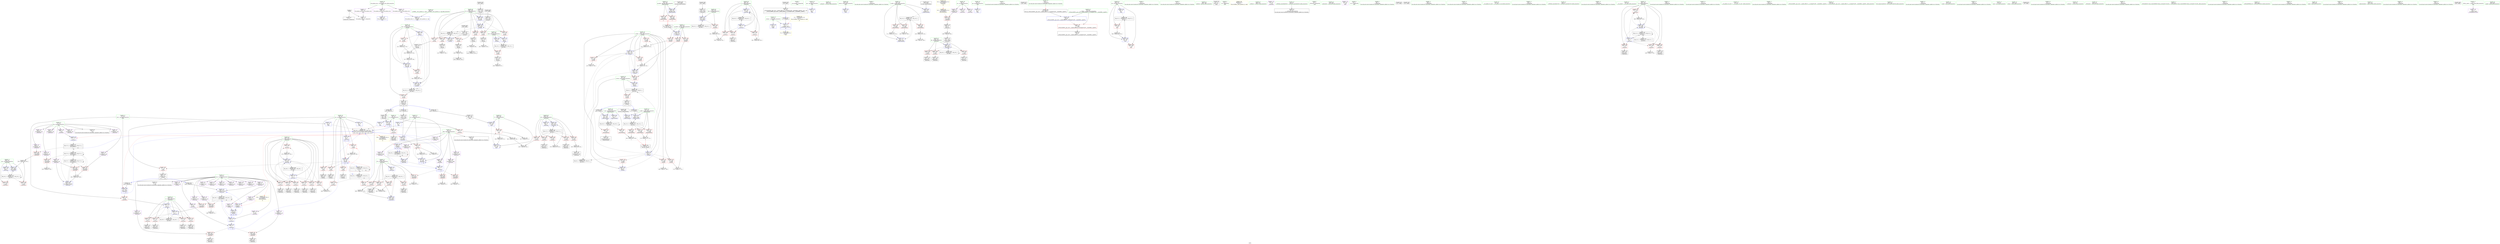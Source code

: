 digraph "SVFG" {
	label="SVFG";

	Node0x55fe5a15df30 [shape=record,color=grey,label="{NodeID: 0\nNullPtr}"];
	Node0x55fe5a15df30 -> Node0x55fe5a17d910[style=solid];
	Node0x55fe5a15df30 -> Node0x55fe5a18a910[style=solid];
	Node0x55fe5a1d6ae0 [shape=record,color=black,label="{NodeID: 609\n309 = PHI(184, )\n}"];
	Node0x55fe5a1d6ae0 -> Node0x55fe5a17aa90[style=solid];
	Node0x55fe5a1976f0 [shape=record,color=grey,label="{NodeID: 443\n423 = cmp(422, 109, )\n}"];
	Node0x55fe5a18a810 [shape=record,color=blue,label="{NodeID: 277\n581\<--49\nllvm.global_ctors_1\<--_GLOBAL__sub_I_gonens_0_1.cpp\nGlob }"];
	Node0x55fe5a17e490 [shape=record,color=red,label="{NodeID: 194\n119\<--101\n\<--a.addr\n_Z2moxx\n}"];
	Node0x55fe5a17e490 -> Node0x55fe5a194e70[style=solid];
	Node0x55fe5a17ac30 [shape=record,color=black,label="{NodeID: 111\n335\<--332\nconv6\<--call5\n_Z6solvedv\n}"];
	Node0x55fe5a17ac30 -> Node0x55fe5a18c4e0[style=solid];
	Node0x55fe5a179440 [shape=record,color=green,label="{NodeID: 28\n8\<--10\n_ZL2pi\<--_ZL2pi_field_insensitive\nGlob }"];
	Node0x55fe5a179440 -> Node0x55fe5a18a040[style=solid];
	Node0x55fe5a179440 -> Node0x55fe5a18aa10[style=solid];
	Node0x55fe5a1ad570 [shape=record,color=black,label="{NodeID: 471\nMR_57V_3 = PHI(MR_57V_4, MR_57V_2, )\npts\{200000 \}\n|{|<s2>23}}"];
	Node0x55fe5a1ad570 -> Node0x55fe5a189d00[style=dashed];
	Node0x55fe5a1ad570 -> Node0x55fe5a1b4b80[style=dashed];
	Node0x55fe5a1ad570:s2 -> Node0x55fe5a1ac0e0[style=dashed,color=blue];
	Node0x55fe5a18bf30 [shape=record,color=blue,label="{NodeID: 305\n275\<--31\narrayidx6\<--\n_Z3Newv\n|{<s0>15|<s1>15|<s2>18}}"];
	Node0x55fe5a18bf30:s0 -> Node0x55fe5a18cb60[style=dashed,color=blue];
	Node0x55fe5a18bf30:s1 -> Node0x55fe5a1a7fe0[style=dashed,color=blue];
	Node0x55fe5a18bf30:s2 -> Node0x55fe5a18c750[style=dashed,color=blue];
	Node0x55fe5a17fb50 [shape=record,color=red,label="{NodeID: 222\n363\<--282\n\<--t\n_Z6solvedv\n}"];
	Node0x55fe5a17fb50 -> Node0x55fe5a180430[style=solid];
	Node0x55fe5a181610 [shape=record,color=purple,label="{NodeID: 139\n395\<--17\n\<--dp\n_Z6solvedv\n}"];
	Node0x55fe5a181610 -> Node0x55fe5a18cd00[style=solid];
	Node0x55fe5a17bf10 [shape=record,color=green,label="{NodeID: 56\n147\<--148\nans\<--ans_field_insensitive\n_Z6powmodxxx\n}"];
	Node0x55fe5a17bf10 -> Node0x55fe5a17f0c0[style=solid];
	Node0x55fe5a17bf10 -> Node0x55fe5a17f190[style=solid];
	Node0x55fe5a17bf10 -> Node0x55fe5a18b300[style=solid];
	Node0x55fe5a17bf10 -> Node0x55fe5a18b3d0[style=solid];
	Node0x55fe5a194e70 [shape=record,color=grey,label="{NodeID: 416\n120 = Binary(119, 118, )\n}"];
	Node0x55fe5a194e70 -> Node0x55fe5a18ae20[style=solid];
	Node0x55fe5a18d5f0 [shape=record,color=blue,label="{NodeID: 333\n298\<--508\nj78\<--inc93\n_Z6solvedv\n}"];
	Node0x55fe5a18d5f0 -> Node0x55fe5a1aee70[style=dashed];
	Node0x55fe5a1890d0 [shape=record,color=red,label="{NodeID: 250\n485\<--298\n\<--j78\n_Z6solvedv\n}"];
	Node0x55fe5a1890d0 -> Node0x55fe5a197270[style=solid];
	Node0x55fe5a182cd0 [shape=record,color=purple,label="{NodeID: 167\n412\<--26\narrayidx35\<--flag\n_Z6solvedv\n}"];
	Node0x55fe5a182cd0 -> Node0x55fe5a189680[style=solid];
	Node0x55fe5a17d810 [shape=record,color=green,label="{NodeID: 84\n49\<--575\n_GLOBAL__sub_I_gonens_0_1.cpp\<--_GLOBAL__sub_I_gonens_0_1.cpp_field_insensitive\n}"];
	Node0x55fe5a17d810 -> Node0x55fe5a18a810[style=solid];
	Node0x55fe5a163270 [shape=record,color=green,label="{NodeID: 1\n7\<--1\n__dso_handle\<--dummyObj\nGlob }"];
	Node0x55fe5a1d6c50 [shape=record,color=black,label="{NodeID: 610\n312 = PHI(184, )\n}"];
	Node0x55fe5a1d6c50 -> Node0x55fe5a17ab60[style=solid];
	Node0x55fe5a197870 [shape=record,color=grey,label="{NodeID: 444\n414 = cmp(413, 31, )\n}"];
	Node0x55fe5a18a910 [shape=record,color=blue, style = dotted,label="{NodeID: 278\n582\<--3\nllvm.global_ctors_2\<--dummyVal\nGlob }"];
	Node0x55fe5a17e560 [shape=record,color=red,label="{NodeID: 195\n122\<--101\n\<--a.addr\n_Z2moxx\n}"];
	Node0x55fe5a17e560 -> Node0x55fe5a197b70[style=solid];
	Node0x55fe5a17ad00 [shape=record,color=black,label="{NodeID: 112\n345\<--344\nidxprom\<--\n_Z6solvedv\n}"];
	Node0x55fe5a179540 [shape=record,color=green,label="{NodeID: 29\n11\<--13\neps\<--eps_field_insensitive\nGlob }"];
	Node0x55fe5a179540 -> Node0x55fe5a18a110[style=solid];
	Node0x55fe5a18c000 [shape=record,color=blue,label="{NodeID: 306\n30\<--310\nn\<--conv\n_Z6solvedv\n|{|<s2>23}}"];
	Node0x55fe5a18c000 -> Node0x55fe5a183620[style=dashed];
	Node0x55fe5a18c000 -> Node0x55fe5a1836f0[style=dashed];
	Node0x55fe5a18c000:s2 -> Node0x55fe5a1ac0e0[style=dashed,color=blue];
	Node0x55fe5a17fc20 [shape=record,color=red,label="{NodeID: 223\n371\<--282\n\<--t\n_Z6solvedv\n}"];
	Node0x55fe5a17fc20 -> Node0x55fe5a1805d0[style=solid];
	Node0x55fe5a1816e0 [shape=record,color=purple,label="{NodeID: 140\n418\<--17\narrayidx38\<--dp\n_Z6solvedv\n}"];
	Node0x55fe5a17bfe0 [shape=record,color=green,label="{NodeID: 57\n182\<--183\n_Z4readv\<--_Z4readv_field_insensitive\n}"];
	Node0x55fe5a194ff0 [shape=record,color=grey,label="{NodeID: 417\n381 = Binary(380, 261, )\n}"];
	Node0x55fe5a194ff0 -> Node0x55fe5a18c8f0[style=solid];
	Node0x55fe5a18d6c0 [shape=record,color=blue,label="{NodeID: 334\n542\<--31\nretval\<--\nmain\n}"];
	Node0x55fe5a1891a0 [shape=record,color=red,label="{NodeID: 251\n489\<--298\n\<--j78\n_Z6solvedv\n}"];
	Node0x55fe5a1891a0 -> Node0x55fe5a181200[style=solid];
	Node0x55fe5a182da0 [shape=record,color=purple,label="{NodeID: 168\n438\<--26\narrayidx51\<--flag\n_Z6solvedv\n}"];
	Node0x55fe5a182da0 -> Node0x55fe5a1898f0[style=solid];
	Node0x55fe5a17d910 [shape=record,color=black,label="{NodeID: 85\n2\<--3\ndummyVal\<--dummyVal\n}"];
	Node0x55fe5a166730 [shape=record,color=green,label="{NodeID: 2\n9\<--1\n\<--dummyObj\nCan only get source location for instruction, argument, global var or function.}"];
	Node0x55fe5a1d6d90 [shape=record,color=black,label="{NodeID: 611\n316 = PHI(258, )\n}"];
	Node0x55fe5a1d6d90 -> Node0x55fe5a18c270[style=solid];
	Node0x55fe5a1979f0 [shape=record,color=grey,label="{NodeID: 445\n160 = cmp(159, 109, )\n}"];
	Node0x55fe5a18aa10 [shape=record,color=blue,label="{NodeID: 279\n8\<--77\n_ZL2pi\<--call\n__cxx_global_var_init.1\n|{<s0>25}}"];
	Node0x55fe5a18aa10:s0 -> Node0x55fe5a1bc870[style=dashed,color=blue];
	Node0x55fe5a17e630 [shape=record,color=red,label="{NodeID: 196\n126\<--101\n\<--a.addr\n_Z2moxx\n}"];
	Node0x55fe5a17e630 -> Node0x55fe5a195770[style=solid];
	Node0x55fe5a17add0 [shape=record,color=black,label="{NodeID: 113\n348\<--347\nconv7\<--\n_Z6solvedv\n}"];
	Node0x55fe5a17add0 -> Node0x55fe5a196070[style=solid];
	Node0x55fe5a179640 [shape=record,color=green,label="{NodeID: 30\n14\<--16\npp\<--pp_field_insensitive\nGlob }"];
	Node0x55fe5a179640 -> Node0x55fe5a18a210[style=solid];
	Node0x55fe5a18c0d0 [shape=record,color=blue,label="{NodeID: 307\n33\<--313\nm\<--conv2\n_Z6solvedv\n}"];
	Node0x55fe5a18c0d0 -> Node0x55fe5a1837c0[style=dashed];
	Node0x55fe5a18c0d0 -> Node0x55fe5a18c340[style=dashed];
	Node0x55fe5a17fcf0 [shape=record,color=red,label="{NodeID: 224\n384\<--282\n\<--t\n_Z6solvedv\n}"];
	Node0x55fe5a17fcf0 -> Node0x55fe5a180770[style=solid];
	Node0x55fe5a1817b0 [shape=record,color=purple,label="{NodeID: 141\n421\<--17\narrayidx40\<--dp\n_Z6solvedv\n}"];
	Node0x55fe5a1817b0 -> Node0x55fe5a189750[style=solid];
	Node0x55fe5a17c0e0 [shape=record,color=green,label="{NodeID: 58\n185\<--186\nans\<--ans_field_insensitive\n_Z4readv\n}"];
	Node0x55fe5a17c0e0 -> Node0x55fe5a17f260[style=solid];
	Node0x55fe5a17c0e0 -> Node0x55fe5a17f330[style=solid];
	Node0x55fe5a17c0e0 -> Node0x55fe5a17f400[style=solid];
	Node0x55fe5a17c0e0 -> Node0x55fe5a18b640[style=solid];
	Node0x55fe5a17c0e0 -> Node0x55fe5a18ba50[style=solid];
	Node0x55fe5a17c0e0 -> Node0x55fe5a18bbf0[style=solid];
	Node0x55fe5a195170 [shape=record,color=grey,label="{NodeID: 418\n479 = Binary(478, 261, )\n}"];
	Node0x55fe5a195170 -> Node0x55fe5a18d2b0[style=solid];
	Node0x55fe5a18d790 [shape=record,color=blue,label="{NodeID: 335\n544\<--550\nT\<--conv\nmain\n}"];
	Node0x55fe5a18d790 -> Node0x55fe5a189dd0[style=dashed];
	Node0x55fe5a18d790 -> Node0x55fe5a18d930[style=dashed];
	Node0x55fe5a189270 [shape=record,color=red,label="{NodeID: 252\n498\<--298\n\<--j78\n_Z6solvedv\n}"];
	Node0x55fe5a189270 -> Node0x55fe5a1813a0[style=solid];
	Node0x55fe5a182e70 [shape=record,color=purple,label="{NodeID: 169\n491\<--26\narrayidx83\<--flag\n_Z6solvedv\n}"];
	Node0x55fe5a182e70 -> Node0x55fe5a189c30[style=solid];
	Node0x55fe5a17da10 [shape=record,color=black,label="{NodeID: 86\n19\<--17\n\<--dp\nCan only get source location for instruction, argument, global var or function.}"];
	Node0x55fe5a1667c0 [shape=record,color=green,label="{NodeID: 3\n12\<--1\n\<--dummyObj\nCan only get source location for instruction, argument, global var or function.}"];
	Node0x55fe5a1d6ed0 [shape=record,color=black,label="{NodeID: 612\n326 = PHI()\n}"];
	Node0x55fe5a197b70 [shape=record,color=grey,label="{NodeID: 446\n123 = cmp(122, 109, )\n}"];
	Node0x55fe5a18aae0 [shape=record,color=blue,label="{NodeID: 280\n85\<--84\n__x.addr\<--__x\n_ZSt4acosIiEN9__gnu_cxx11__enable_ifIXsr12__is_integerIT_EE7__valueEdE6__typeES2_\n}"];
	Node0x55fe5a18aae0 -> Node0x55fe5a183f10[style=dashed];
	Node0x55fe5a17e700 [shape=record,color=red,label="{NodeID: 197\n130\<--101\n\<--a.addr\n_Z2moxx\n}"];
	Node0x55fe5a17e700 -> Node0x55fe5a18afc0[style=solid];
	Node0x55fe5a17aea0 [shape=record,color=black,label="{NodeID: 114\n351\<--349\nconv9\<--cmp8\n_Z6solvedv\n}"];
	Node0x55fe5a17aea0 -> Node0x55fe5a18c680[style=solid];
	Node0x55fe5a179740 [shape=record,color=green,label="{NodeID: 31\n17\<--20\ndp\<--dp_field_insensitive\nGlob }"];
	Node0x55fe5a179740 -> Node0x55fe5a17da10[style=solid];
	Node0x55fe5a179740 -> Node0x55fe5a181610[style=solid];
	Node0x55fe5a179740 -> Node0x55fe5a1816e0[style=solid];
	Node0x55fe5a179740 -> Node0x55fe5a1817b0[style=solid];
	Node0x55fe5a179740 -> Node0x55fe5a181880[style=solid];
	Node0x55fe5a179740 -> Node0x55fe5a181950[style=solid];
	Node0x55fe5a179740 -> Node0x55fe5a181a20[style=solid];
	Node0x55fe5a179740 -> Node0x55fe5a181af0[style=solid];
	Node0x55fe5a179740 -> Node0x55fe5a181bc0[style=solid];
	Node0x55fe5a179740 -> Node0x55fe5a181c90[style=solid];
	Node0x55fe5a18c1a0 [shape=record,color=blue,label="{NodeID: 308\n35\<--31\nnn\<--\n_Z6solvedv\n|{<s0>15|<s1>15}}"];
	Node0x55fe5a18c1a0:s0 -> Node0x55fe5a183890[style=dashed,color=red];
	Node0x55fe5a18c1a0:s1 -> Node0x55fe5a18bcc0[style=dashed,color=red];
	Node0x55fe5a17fdc0 [shape=record,color=red,label="{NodeID: 225\n340\<--284\n\<--len\n_Z6solvedv\n}"];
	Node0x55fe5a17fdc0 -> Node0x55fe5a186090[style=solid];
	Node0x55fe5a181880 [shape=record,color=purple,label="{NodeID: 142\n444\<--17\narrayidx55\<--dp\n_Z6solvedv\n}"];
	Node0x55fe5a17c1b0 [shape=record,color=green,label="{NodeID: 59\n187\<--188\nlast\<--last_field_insensitive\n_Z4readv\n}"];
	Node0x55fe5a17c1b0 -> Node0x55fe5a17f4d0[style=solid];
	Node0x55fe5a17c1b0 -> Node0x55fe5a18b710[style=solid];
	Node0x55fe5a17c1b0 -> Node0x55fe5a18b8b0[style=solid];
	Node0x55fe5a1952f0 [shape=record,color=grey,label="{NodeID: 419\n320 = Binary(319, 78, )\n}"];
	Node0x55fe5a1952f0 -> Node0x55fe5a18c340[style=solid];
	Node0x55fe5a18d860 [shape=record,color=blue,label="{NodeID: 336\n546\<--31\ntot\<--\nmain\n}"];
	Node0x55fe5a18d860 -> Node0x55fe5a1abbe0[style=dashed];
	Node0x55fe5a189340 [shape=record,color=red,label="{NodeID: 253\n507\<--298\n\<--j78\n_Z6solvedv\n}"];
	Node0x55fe5a189340 -> Node0x55fe5a1940f0[style=solid];
	Node0x55fe5a182f40 [shape=record,color=purple,label="{NodeID: 170\n325\<--39\n\<--str\n_Z6solvedv\n}"];
	Node0x55fe5a17db10 [shape=record,color=black,label="{NodeID: 87\n24\<--21\n\<--son\nCan only get source location for instruction, argument, global var or function.}"];
	Node0x55fe5a167170 [shape=record,color=green,label="{NodeID: 4\n15\<--1\n\<--dummyObj\nCan only get source location for instruction, argument, global var or function.}"];
	Node0x55fe5a197cf0 [shape=record,color=grey,label="{NodeID: 447\n207 = cmp(206, 208, )\n}"];
	Node0x55fe5a197cf0 -> Node0x55fe5a185970[style=solid];
	Node0x55fe5a18abb0 [shape=record,color=blue,label="{NodeID: 281\n101\<--97\na.addr\<--a\n_Z2moxx\n}"];
	Node0x55fe5a18abb0 -> Node0x55fe5a1840b0[style=dashed];
	Node0x55fe5a18abb0 -> Node0x55fe5a17e2f0[style=dashed];
	Node0x55fe5a18abb0 -> Node0x55fe5a17e3c0[style=dashed];
	Node0x55fe5a18abb0 -> Node0x55fe5a17e490[style=dashed];
	Node0x55fe5a18abb0 -> Node0x55fe5a18ae20[style=dashed];
	Node0x55fe5a18abb0 -> Node0x55fe5a1b37b0[style=dashed];
	Node0x55fe5a17e7d0 [shape=record,color=red,label="{NodeID: 198\n112\<--103\n\<--pp.addr\n_Z2moxx\n}"];
	Node0x55fe5a17e7d0 -> Node0x55fe5a196af0[style=solid];
	Node0x55fe5a180310 [shape=record,color=black,label="{NodeID: 115\n354\<--353\nidxprom10\<--\n_Z6solvedv\n}"];
	Node0x55fe5a179840 [shape=record,color=green,label="{NodeID: 32\n21\<--25\nson\<--son_field_insensitive\nGlob }"];
	Node0x55fe5a179840 -> Node0x55fe5a17db10[style=solid];
	Node0x55fe5a179840 -> Node0x55fe5a181d60[style=solid];
	Node0x55fe5a179840 -> Node0x55fe5a181e30[style=solid];
	Node0x55fe5a179840 -> Node0x55fe5a181f00[style=solid];
	Node0x55fe5a179840 -> Node0x55fe5a181fd0[style=solid];
	Node0x55fe5a179840 -> Node0x55fe5a1820a0[style=solid];
	Node0x55fe5a179840 -> Node0x55fe5a182170[style=solid];
	Node0x55fe5a179840 -> Node0x55fe5a182240[style=solid];
	Node0x55fe5a179840 -> Node0x55fe5a182310[style=solid];
	Node0x55fe5a179840 -> Node0x55fe5a1823e0[style=solid];
	Node0x55fe5a179840 -> Node0x55fe5a1824b0[style=solid];
	Node0x55fe5a179840 -> Node0x55fe5a182580[style=solid];
	Node0x55fe5a179840 -> Node0x55fe5a182650[style=solid];
	Node0x55fe5a179840 -> Node0x55fe5a182720[style=solid];
	Node0x55fe5a179840 -> Node0x55fe5a1827f0[style=solid];
	Node0x55fe5a179840 -> Node0x55fe5a1828c0[style=solid];
	Node0x55fe5a179840 -> Node0x55fe5a182990[style=solid];
	Node0x55fe5a1ae970 [shape=record,color=black,label="{NodeID: 475\nMR_53V_3 = PHI(MR_53V_4, MR_53V_2, )\npts\{297 \}\n}"];
	Node0x55fe5a1ae970 -> Node0x55fe5a188f30[style=dashed];
	Node0x55fe5a1ae970 -> Node0x55fe5a189000[style=dashed];
	Node0x55fe5a1ae970 -> Node0x55fe5a18d520[style=dashed];
	Node0x55fe5a1ae970 -> Node0x55fe5a1ae970[style=dashed];
	Node0x55fe5a18c270 [shape=record,color=blue,label="{NodeID: 309\n37\<--316\nroot\<--call3\n_Z6solvedv\n|{|<s1>23}}"];
	Node0x55fe5a18c270 -> Node0x55fe5a183e40[style=dashed];
	Node0x55fe5a18c270:s1 -> Node0x55fe5a1ac0e0[style=dashed,color=blue];
	Node0x55fe5a17fe90 [shape=record,color=red,label="{NodeID: 226\n339\<--286\n\<--i\n_Z6solvedv\n}"];
	Node0x55fe5a17fe90 -> Node0x55fe5a195ef0[style=solid];
	Node0x55fe5a181950 [shape=record,color=purple,label="{NodeID: 143\n447\<--17\narrayidx57\<--dp\n_Z6solvedv\n}"];
	Node0x55fe5a181950 -> Node0x55fe5a1899c0[style=solid];
	Node0x55fe5a17c280 [shape=record,color=green,label="{NodeID: 60\n189\<--190\nch\<--ch_field_insensitive\n_Z4readv\n}"];
	Node0x55fe5a17c280 -> Node0x55fe5a17f5a0[style=solid];
	Node0x55fe5a17c280 -> Node0x55fe5a17f670[style=solid];
	Node0x55fe5a17c280 -> Node0x55fe5a17f740[style=solid];
	Node0x55fe5a17c280 -> Node0x55fe5a17f810[style=solid];
	Node0x55fe5a17c280 -> Node0x55fe5a17f8e0[style=solid];
	Node0x55fe5a17c280 -> Node0x55fe5a17f9b0[style=solid];
	Node0x55fe5a17c280 -> Node0x55fe5a18b7e0[style=solid];
	Node0x55fe5a17c280 -> Node0x55fe5a18b980[style=solid];
	Node0x55fe5a17c280 -> Node0x55fe5a18bb20[style=solid];
	Node0x55fe5a195470 [shape=record,color=grey,label="{NodeID: 420\n250 = Binary(109, 249, )\n}"];
	Node0x55fe5a195470 -> Node0x55fe5a18bbf0[style=solid];
	Node0x55fe5a18d930 [shape=record,color=blue,label="{NodeID: 337\n544\<--555\nT\<--dec\nmain\n}"];
	Node0x55fe5a18d930 -> Node0x55fe5a189dd0[style=dashed];
	Node0x55fe5a18d930 -> Node0x55fe5a18d930[style=dashed];
	Node0x55fe5a189410 [shape=record,color=red,label="{NodeID: 254\n347\<--346\n\<--arrayidx\n_Z6solvedv\n}"];
	Node0x55fe5a189410 -> Node0x55fe5a17add0[style=solid];
	Node0x55fe5a183010 [shape=record,color=purple,label="{NodeID: 171\n331\<--39\n\<--str\n_Z6solvedv\n}"];
	Node0x55fe5a17dc10 [shape=record,color=black,label="{NodeID: 88\n28\<--26\n\<--flag\nCan only get source location for instruction, argument, global var or function.}"];
	Node0x55fe5a167200 [shape=record,color=green,label="{NodeID: 5\n31\<--1\n\<--dummyObj\nCan only get source location for instruction, argument, global var or function.}"];
	Node0x55fe5a197e70 [shape=record,color=grey,label="{NodeID: 448\n557 = cmp(554, 31, )\n}"];
	Node0x55fe5a18ac80 [shape=record,color=blue,label="{NodeID: 282\n103\<--98\npp.addr\<--pp\n_Z2moxx\n}"];
	Node0x55fe5a18ac80 -> Node0x55fe5a17e7d0[style=dashed];
	Node0x55fe5a18ac80 -> Node0x55fe5a17e8a0[style=dashed];
	Node0x55fe5a18ac80 -> Node0x55fe5a17e970[style=dashed];
	Node0x55fe5a17e8a0 [shape=record,color=red,label="{NodeID: 199\n118\<--103\n\<--pp.addr\n_Z2moxx\n}"];
	Node0x55fe5a17e8a0 -> Node0x55fe5a194e70[style=solid];
	Node0x55fe5a1803a0 [shape=record,color=black,label="{NodeID: 116\n357\<--356\nidxprom12\<--\n_Z6solvedv\n}"];
	Node0x55fe5a179940 [shape=record,color=green,label="{NodeID: 33\n26\<--29\nflag\<--flag_field_insensitive\nGlob }"];
	Node0x55fe5a179940 -> Node0x55fe5a17dc10[style=solid];
	Node0x55fe5a179940 -> Node0x55fe5a182a60[style=solid];
	Node0x55fe5a179940 -> Node0x55fe5a182b30[style=solid];
	Node0x55fe5a179940 -> Node0x55fe5a182c00[style=solid];
	Node0x55fe5a179940 -> Node0x55fe5a182cd0[style=solid];
	Node0x55fe5a179940 -> Node0x55fe5a182da0[style=solid];
	Node0x55fe5a179940 -> Node0x55fe5a182e70[style=solid];
	Node0x55fe5a1aee70 [shape=record,color=black,label="{NodeID: 476\nMR_55V_3 = PHI(MR_55V_4, MR_55V_2, )\npts\{299 \}\n}"];
	Node0x55fe5a1aee70 -> Node0x55fe5a1890d0[style=dashed];
	Node0x55fe5a1aee70 -> Node0x55fe5a1891a0[style=dashed];
	Node0x55fe5a1aee70 -> Node0x55fe5a189270[style=dashed];
	Node0x55fe5a1aee70 -> Node0x55fe5a189340[style=dashed];
	Node0x55fe5a1aee70 -> Node0x55fe5a18d5f0[style=dashed];
	Node0x55fe5a18c340 [shape=record,color=blue,label="{NodeID: 310\n33\<--320\nm\<--dec\n_Z6solvedv\n|{|<s2>23}}"];
	Node0x55fe5a18c340 -> Node0x55fe5a1837c0[style=dashed];
	Node0x55fe5a18c340 -> Node0x55fe5a18c340[style=dashed];
	Node0x55fe5a18c340:s2 -> Node0x55fe5a1ac0e0[style=dashed,color=blue];
	Node0x55fe5a17ff60 [shape=record,color=red,label="{NodeID: 227\n344\<--286\n\<--i\n_Z6solvedv\n}"];
	Node0x55fe5a17ff60 -> Node0x55fe5a17ad00[style=solid];
	Node0x55fe5a181a20 [shape=record,color=purple,label="{NodeID: 144\n452\<--17\narrayidx59\<--dp\n_Z6solvedv\n}"];
	Node0x55fe5a17c350 [shape=record,color=green,label="{NodeID: 61\n195\<--196\ngetchar\<--getchar_field_insensitive\n}"];
	Node0x55fe5a1955f0 [shape=record,color=grey,label="{NodeID: 421\n171 = Binary(170, 153, )\n}"];
	Node0x55fe5a1955f0 -> Node0x55fe5a18b4a0[style=solid];
	Node0x55fe5a18da00 [shape=record,color=blue,label="{NodeID: 338\n546\<--560\ntot\<--inc\nmain\n}"];
	Node0x55fe5a18da00 -> Node0x55fe5a189f70[style=dashed];
	Node0x55fe5a18da00 -> Node0x55fe5a1abbe0[style=dashed];
	Node0x55fe5a1894e0 [shape=record,color=red,label="{NodeID: 255\n359\<--358\n\<--arrayidx13\n_Z6solvedv\n}"];
	Node0x55fe5a1894e0 -> Node0x55fe5a1964f0[style=solid];
	Node0x55fe5a1830e0 [shape=record,color=purple,label="{NodeID: 172\n346\<--39\narrayidx\<--str\n_Z6solvedv\n}"];
	Node0x55fe5a1830e0 -> Node0x55fe5a189410[style=solid];
	Node0x55fe5a17dd10 [shape=record,color=black,label="{NodeID: 89\n541\<--31\nmain_ret\<--\nmain\n}"];
	Node0x55fe5a167290 [shape=record,color=green,label="{NodeID: 6\n42\<--1\n.str\<--dummyObj\nGlob }"];
	Node0x55fe5a18ad50 [shape=record,color=blue,label="{NodeID: 283\n99\<--115\nretval\<--\n_Z2moxx\n}"];
	Node0x55fe5a18ad50 -> Node0x55fe5a1a69c0[style=dashed];
	Node0x55fe5a17e970 [shape=record,color=red,label="{NodeID: 200\n125\<--103\n\<--pp.addr\n_Z2moxx\n}"];
	Node0x55fe5a17e970 -> Node0x55fe5a195770[style=solid];
	Node0x55fe5a180430 [shape=record,color=black,label="{NodeID: 117\n364\<--363\nidxprom16\<--\n_Z6solvedv\n}"];
	Node0x55fe5a179a40 [shape=record,color=green,label="{NodeID: 34\n30\<--32\nn\<--n_field_insensitive\nGlob }"];
	Node0x55fe5a179a40 -> Node0x55fe5a183620[style=solid];
	Node0x55fe5a179a40 -> Node0x55fe5a1836f0[style=solid];
	Node0x55fe5a179a40 -> Node0x55fe5a18a310[style=solid];
	Node0x55fe5a179a40 -> Node0x55fe5a18c000[style=solid];
	Node0x55fe5a1baa60 [shape=record,color=yellow,style=double,label="{NodeID: 560\nRETMU(2V_2)\npts\{10 \}\nFun[_GLOBAL__sub_I_gonens_0_1.cpp]}"];
	Node0x55fe5a1af370 [shape=record,color=black,label="{NodeID: 477\nMR_12V_3 = PHI(MR_12V_4, MR_12V_2, )\npts\{142 \}\n}"];
	Node0x55fe5a1af370 -> Node0x55fe5a17ea40[style=dashed];
	Node0x55fe5a1af370 -> Node0x55fe5a17eb10[style=dashed];
	Node0x55fe5a1af370 -> Node0x55fe5a17ebe0[style=dashed];
	Node0x55fe5a1af370 -> Node0x55fe5a18b570[style=dashed];
	Node0x55fe5a18c410 [shape=record,color=blue,label="{NodeID: 311\n282\<--329\nt\<--\n_Z6solvedv\n}"];
	Node0x55fe5a18c410 -> Node0x55fe5a17fa80[style=dashed];
	Node0x55fe5a18c410 -> Node0x55fe5a17fb50[style=dashed];
	Node0x55fe5a18c410 -> Node0x55fe5a17fc20[style=dashed];
	Node0x55fe5a18c410 -> Node0x55fe5a17fcf0[style=dashed];
	Node0x55fe5a18c410 -> Node0x55fe5a18c820[style=dashed];
	Node0x55fe5a18c410 -> Node0x55fe5a1b0c70[style=dashed];
	Node0x55fe5a180030 [shape=record,color=red,label="{NodeID: 228\n380\<--286\n\<--i\n_Z6solvedv\n}"];
	Node0x55fe5a180030 -> Node0x55fe5a194ff0[style=solid];
	Node0x55fe5a181af0 [shape=record,color=purple,label="{NodeID: 145\n461\<--17\narrayidx65\<--dp\n_Z6solvedv\n}"];
	Node0x55fe5a181af0 -> Node0x55fe5a189b60[style=solid];
	Node0x55fe5a181af0 -> Node0x55fe5a18d040[style=solid];
	Node0x55fe5a17c450 [shape=record,color=green,label="{NodeID: 62\n256\<--257\n_Z3Newv\<--_Z3Newv_field_insensitive\n}"];
	Node0x55fe5a1bc870 [shape=record,color=yellow,style=double,label="{NodeID: 588\n2V_2 = CSCHI(MR_2V_1)\npts\{10 \}\nCS[]}"];
	Node0x55fe5a195770 [shape=record,color=grey,label="{NodeID: 422\n127 = Binary(126, 125, )\n}"];
	Node0x55fe5a195770 -> Node0x55fe5a18aef0[style=solid];
	Node0x55fe5a1895b0 [shape=record,color=red,label="{NodeID: 256\n377\<--376\n\<--arrayidx23\n_Z6solvedv\n}"];
	Node0x55fe5a1895b0 -> Node0x55fe5a18c820[style=solid];
	Node0x55fe5a1831b0 [shape=record,color=purple,label="{NodeID: 173\n324\<--42\n\<--.str\n_Z6solvedv\n}"];
	Node0x55fe5a17dde0 [shape=record,color=black,label="{NodeID: 90\n60\<--61\n\<--_ZNSt8ios_base4InitD1Ev\nCan only get source location for instruction, argument, global var or function.}"];
	Node0x55fe5a167320 [shape=record,color=green,label="{NodeID: 7\n44\<--1\n_ZSt4cout\<--dummyObj\nGlob }"];
	Node0x55fe5a1a6be0 [shape=record,color=black,label="{NodeID: 450\nMR_26V_5 = PHI(MR_26V_6, MR_26V_4, )\npts\{36 \}\n|{|<s2>18|<s3>18}}"];
	Node0x55fe5a1a6be0 -> Node0x55fe5a1a6be0[style=dashed];
	Node0x55fe5a1a6be0 -> Node0x55fe5a1b0770[style=dashed];
	Node0x55fe5a1a6be0:s2 -> Node0x55fe5a183890[style=dashed,color=red];
	Node0x55fe5a1a6be0:s3 -> Node0x55fe5a18bcc0[style=dashed,color=red];
	Node0x55fe5a18ae20 [shape=record,color=blue,label="{NodeID: 284\n101\<--120\na.addr\<--rem\n_Z2moxx\n}"];
	Node0x55fe5a18ae20 -> Node0x55fe5a17e560[style=dashed];
	Node0x55fe5a18ae20 -> Node0x55fe5a17e630[style=dashed];
	Node0x55fe5a18ae20 -> Node0x55fe5a17e700[style=dashed];
	Node0x55fe5a18ae20 -> Node0x55fe5a18aef0[style=dashed];
	Node0x55fe5a18ae20 -> Node0x55fe5a1b37b0[style=dashed];
	Node0x55fe5a17ea40 [shape=record,color=red,label="{NodeID: 201\n163\<--141\n\<--a.addr\n_Z6powmodxxx\n}"];
	Node0x55fe5a17ea40 -> Node0x55fe5a194cf0[style=solid];
	Node0x55fe5a180500 [shape=record,color=black,label="{NodeID: 118\n367\<--366\nidxprom18\<--\n_Z6solvedv\n}"];
	Node0x55fe5a179b40 [shape=record,color=green,label="{NodeID: 35\n33\<--34\nm\<--m_field_insensitive\nGlob }"];
	Node0x55fe5a179b40 -> Node0x55fe5a1837c0[style=solid];
	Node0x55fe5a179b40 -> Node0x55fe5a18a410[style=solid];
	Node0x55fe5a179b40 -> Node0x55fe5a18c0d0[style=solid];
	Node0x55fe5a179b40 -> Node0x55fe5a18c340[style=solid];
	Node0x55fe5a1af870 [shape=record,color=black,label="{NodeID: 478\nMR_14V_3 = PHI(MR_14V_4, MR_14V_2, )\npts\{144 \}\n}"];
	Node0x55fe5a1af870 -> Node0x55fe5a17ecb0[style=dashed];
	Node0x55fe5a1af870 -> Node0x55fe5a17ed80[style=dashed];
	Node0x55fe5a1af870 -> Node0x55fe5a17ee50[style=dashed];
	Node0x55fe5a1af870 -> Node0x55fe5a18b4a0[style=dashed];
	Node0x55fe5a18c4e0 [shape=record,color=blue,label="{NodeID: 312\n284\<--335\nlen\<--conv6\n_Z6solvedv\n}"];
	Node0x55fe5a18c4e0 -> Node0x55fe5a17fdc0[style=dashed];
	Node0x55fe5a18c4e0 -> Node0x55fe5a1b1170[style=dashed];
	Node0x55fe5a180100 [shape=record,color=red,label="{NodeID: 229\n356\<--288\n\<--kk\n_Z6solvedv\n}"];
	Node0x55fe5a180100 -> Node0x55fe5a1803a0[style=solid];
	Node0x55fe5a181bc0 [shape=record,color=purple,label="{NodeID: 146\n497\<--17\narrayidx87\<--dp\n_Z6solvedv\n}"];
	Node0x55fe5a17c550 [shape=record,color=green,label="{NodeID: 63\n279\<--280\n_Z6solvedv\<--_Z6solvedv_field_insensitive\n}"];
	Node0x55fe5a1d3e10 [shape=record,color=black,label="{NodeID: 589\n332 = PHI()\n}"];
	Node0x55fe5a1d3e10 -> Node0x55fe5a17ac30[style=solid];
	Node0x55fe5a1958f0 [shape=record,color=grey,label="{NodeID: 423\n175 = Binary(173, 174, )\n|{<s0>6}}"];
	Node0x55fe5a1958f0:s0 -> Node0x55fe5a1d52c0[style=solid,color=red];
	Node0x55fe5a189680 [shape=record,color=red,label="{NodeID: 257\n413\<--412\n\<--arrayidx35\n_Z6solvedv\n}"];
	Node0x55fe5a189680 -> Node0x55fe5a197870[style=solid];
	Node0x55fe5a183280 [shape=record,color=purple,label="{NodeID: 174\n563\<--45\n\<--.str.2\nmain\n}"];
	Node0x55fe5a17dee0 [shape=record,color=black,label="{NodeID: 91\n89\<--88\nconv\<--\n_ZSt4acosIiEN9__gnu_cxx11__enable_ifIXsr12__is_integerIT_EE7__valueEdE6__typeES2_\n}"];
	Node0x55fe5a178240 [shape=record,color=green,label="{NodeID: 8\n45\<--1\n.str.2\<--dummyObj\nGlob }"];
	Node0x55fe5a18aef0 [shape=record,color=blue,label="{NodeID: 285\n101\<--127\na.addr\<--add\n_Z2moxx\n}"];
	Node0x55fe5a18aef0 -> Node0x55fe5a17e700[style=dashed];
	Node0x55fe5a18aef0 -> Node0x55fe5a1b37b0[style=dashed];
	Node0x55fe5a17eb10 [shape=record,color=red,label="{NodeID: 202\n173\<--141\n\<--a.addr\n_Z6powmodxxx\n}"];
	Node0x55fe5a17eb10 -> Node0x55fe5a1958f0[style=solid];
	Node0x55fe5a1805d0 [shape=record,color=black,label="{NodeID: 119\n372\<--371\nidxprom20\<--\n_Z6solvedv\n}"];
	Node0x55fe5a179c40 [shape=record,color=green,label="{NodeID: 36\n35\<--36\nnn\<--nn_field_insensitive\nGlob }"];
	Node0x55fe5a179c40 -> Node0x55fe5a183890[style=solid];
	Node0x55fe5a179c40 -> Node0x55fe5a183960[style=solid];
	Node0x55fe5a179c40 -> Node0x55fe5a183a30[style=solid];
	Node0x55fe5a179c40 -> Node0x55fe5a183b00[style=solid];
	Node0x55fe5a179c40 -> Node0x55fe5a183bd0[style=solid];
	Node0x55fe5a179c40 -> Node0x55fe5a183ca0[style=solid];
	Node0x55fe5a179c40 -> Node0x55fe5a183d70[style=solid];
	Node0x55fe5a179c40 -> Node0x55fe5a18a510[style=solid];
	Node0x55fe5a179c40 -> Node0x55fe5a18bcc0[style=solid];
	Node0x55fe5a179c40 -> Node0x55fe5a18c1a0[style=solid];
	Node0x55fe5a1afd70 [shape=record,color=black,label="{NodeID: 479\nMR_18V_3 = PHI(MR_18V_5, MR_18V_2, )\npts\{148 \}\n}"];
	Node0x55fe5a1afd70 -> Node0x55fe5a17f0c0[style=dashed];
	Node0x55fe5a1afd70 -> Node0x55fe5a17f190[style=dashed];
	Node0x55fe5a1afd70 -> Node0x55fe5a18b3d0[style=dashed];
	Node0x55fe5a1afd70 -> Node0x55fe5a1afd70[style=dashed];
	Node0x55fe5a18c5b0 [shape=record,color=blue,label="{NodeID: 313\n286\<--31\ni\<--\n_Z6solvedv\n}"];
	Node0x55fe5a18c5b0 -> Node0x55fe5a17fe90[style=dashed];
	Node0x55fe5a18c5b0 -> Node0x55fe5a17ff60[style=dashed];
	Node0x55fe5a18c5b0 -> Node0x55fe5a180030[style=dashed];
	Node0x55fe5a18c5b0 -> Node0x55fe5a18c8f0[style=dashed];
	Node0x55fe5a18c5b0 -> Node0x55fe5a1b1670[style=dashed];
	Node0x55fe5a1801d0 [shape=record,color=red,label="{NodeID: 230\n366\<--288\n\<--kk\n_Z6solvedv\n}"];
	Node0x55fe5a1801d0 -> Node0x55fe5a180500[style=solid];
	Node0x55fe5a181c90 [shape=record,color=purple,label="{NodeID: 147\n500\<--17\narrayidx89\<--dp\n_Z6solvedv\n}"];
	Node0x55fe5a181c90 -> Node0x55fe5a189d00[style=solid];
	Node0x55fe5a17c650 [shape=record,color=green,label="{NodeID: 64\n282\<--283\nt\<--t_field_insensitive\n_Z6solvedv\n}"];
	Node0x55fe5a17c650 -> Node0x55fe5a17fa80[style=solid];
	Node0x55fe5a17c650 -> Node0x55fe5a17fb50[style=solid];
	Node0x55fe5a17c650 -> Node0x55fe5a17fc20[style=solid];
	Node0x55fe5a17c650 -> Node0x55fe5a17fcf0[style=solid];
	Node0x55fe5a17c650 -> Node0x55fe5a18c410[style=solid];
	Node0x55fe5a17c650 -> Node0x55fe5a18c820[style=solid];
	Node0x55fe5a1d3d40 [shape=record,color=black,label="{NodeID: 590\n362 = PHI(258, )\n}"];
	Node0x55fe5a1d3d40 -> Node0x55fe5a18c750[style=solid];
	Node0x55fe5a195a70 [shape=record,color=grey,label="{NodeID: 424\n560 = Binary(559, 261, )\n}"];
	Node0x55fe5a195a70 -> Node0x55fe5a18da00[style=solid];
	Node0x55fe5a189750 [shape=record,color=red,label="{NodeID: 258\n422\<--421\n\<--arrayidx40\n_Z6solvedv\n}"];
	Node0x55fe5a189750 -> Node0x55fe5a1976f0[style=solid];
	Node0x55fe5a183350 [shape=record,color=purple,label="{NodeID: 175\n580\<--47\nllvm.global_ctors_0\<--llvm.global_ctors\nGlob }"];
	Node0x55fe5a183350 -> Node0x55fe5a18a710[style=solid];
	Node0x55fe5a17dfb0 [shape=record,color=black,label="{NodeID: 92\n83\<--90\n_ZSt4acosIiEN9__gnu_cxx11__enable_ifIXsr12__is_integerIT_EE7__valueEdE6__typeES2__ret\<--call\n_ZSt4acosIiEN9__gnu_cxx11__enable_ifIXsr12__is_integerIT_EE7__valueEdE6__typeES2_\n|{<s0>3}}"];
	Node0x55fe5a17dfb0:s0 -> Node0x55fe5a1d62f0[style=solid,color=blue];
	Node0x55fe5a1782d0 [shape=record,color=green,label="{NodeID: 9\n48\<--1\n\<--dummyObj\nCan only get source location for instruction, argument, global var or function.}"];
	Node0x55fe5a18afc0 [shape=record,color=blue,label="{NodeID: 286\n99\<--130\nretval\<--\n_Z2moxx\n}"];
	Node0x55fe5a18afc0 -> Node0x55fe5a1a69c0[style=dashed];
	Node0x55fe5a17ebe0 [shape=record,color=red,label="{NodeID: 203\n174\<--141\n\<--a.addr\n_Z6powmodxxx\n}"];
	Node0x55fe5a17ebe0 -> Node0x55fe5a1958f0[style=solid];
	Node0x55fe5a1806a0 [shape=record,color=black,label="{NodeID: 120\n375\<--374\nidxprom22\<--\n_Z6solvedv\n}"];
	Node0x55fe5a179d40 [shape=record,color=green,label="{NodeID: 37\n37\<--38\nroot\<--root_field_insensitive\nGlob }"];
	Node0x55fe5a179d40 -> Node0x55fe5a183e40[style=solid];
	Node0x55fe5a179d40 -> Node0x55fe5a18a610[style=solid];
	Node0x55fe5a179d40 -> Node0x55fe5a18c270[style=solid];
	Node0x55fe5a18c680 [shape=record,color=blue,label="{NodeID: 314\n288\<--351\nkk\<--conv9\n_Z6solvedv\n}"];
	Node0x55fe5a18c680 -> Node0x55fe5a180100[style=dashed];
	Node0x55fe5a18c680 -> Node0x55fe5a1801d0[style=dashed];
	Node0x55fe5a18c680 -> Node0x55fe5a1881a0[style=dashed];
	Node0x55fe5a18c680 -> Node0x55fe5a18c680[style=dashed];
	Node0x55fe5a18c680 -> Node0x55fe5a1a62e0[style=dashed];
	Node0x55fe5a1881a0 [shape=record,color=red,label="{NodeID: 231\n374\<--288\n\<--kk\n_Z6solvedv\n}"];
	Node0x55fe5a1881a0 -> Node0x55fe5a1806a0[style=solid];
	Node0x55fe5a181d60 [shape=record,color=purple,label="{NodeID: 148\n269\<--21\narrayidx2\<--son\n_Z3Newv\n}"];
	Node0x55fe5a17c720 [shape=record,color=green,label="{NodeID: 65\n284\<--285\nlen\<--len_field_insensitive\n_Z6solvedv\n}"];
	Node0x55fe5a17c720 -> Node0x55fe5a17fdc0[style=solid];
	Node0x55fe5a17c720 -> Node0x55fe5a18c4e0[style=solid];
	Node0x55fe5a1d4fc0 [shape=record,color=black,label="{NodeID: 591\n512 = PHI()\n}"];
	Node0x55fe5a195bf0 [shape=record,color=grey,label="{NodeID: 425\n260 = Binary(259, 261, )\n}"];
	Node0x55fe5a195bf0 -> Node0x55fe5a18bcc0[style=solid];
	Node0x55fe5a189820 [shape=record,color=red,label="{NodeID: 259\n436\<--435\n\<--arrayidx49\n_Z6solvedv\n}"];
	Node0x55fe5a189820 -> Node0x55fe5a180c50[style=solid];
	Node0x55fe5a183420 [shape=record,color=purple,label="{NodeID: 176\n581\<--47\nllvm.global_ctors_1\<--llvm.global_ctors\nGlob }"];
	Node0x55fe5a183420 -> Node0x55fe5a18a810[style=solid];
	Node0x55fe5a17e080 [shape=record,color=black,label="{NodeID: 93\n96\<--133\n_Z2moxx_ret\<--\n_Z2moxx\n|{<s0>5|<s1>6}}"];
	Node0x55fe5a17e080:s0 -> Node0x55fe5a1d5f20[style=solid,color=blue];
	Node0x55fe5a17e080:s1 -> Node0x55fe5a1d6560[style=solid,color=blue];
	Node0x55fe5a178360 [shape=record,color=green,label="{NodeID: 10\n78\<--1\n\<--dummyObj\nCan only get source location for instruction, argument, global var or function.|{<s0>3}}"];
	Node0x55fe5a178360:s0 -> Node0x55fe5a1d5160[style=solid,color=red];
	Node0x55fe5a18b090 [shape=record,color=blue,label="{NodeID: 287\n141\<--138\na.addr\<--a\n_Z6powmodxxx\n}"];
	Node0x55fe5a18b090 -> Node0x55fe5a1af370[style=dashed];
	Node0x55fe5a17ecb0 [shape=record,color=red,label="{NodeID: 204\n155\<--143\n\<--b.addr\n_Z6powmodxxx\n}"];
	Node0x55fe5a17ecb0 -> Node0x55fe5a1967f0[style=solid];
	Node0x55fe5a180770 [shape=record,color=black,label="{NodeID: 121\n385\<--384\nidxprom24\<--\n_Z6solvedv\n}"];
	Node0x55fe5a179e40 [shape=record,color=green,label="{NodeID: 38\n39\<--41\nstr\<--str_field_insensitive\nGlob }"];
	Node0x55fe5a179e40 -> Node0x55fe5a182f40[style=solid];
	Node0x55fe5a179e40 -> Node0x55fe5a183010[style=solid];
	Node0x55fe5a179e40 -> Node0x55fe5a1830e0[style=solid];
	Node0x55fe5a1b0770 [shape=record,color=black,label="{NodeID: 481\nMR_26V_4 = PHI(MR_26V_5, MR_26V_3, )\npts\{36 \}\n|{|<s3>23}}"];
	Node0x55fe5a1b0770 -> Node0x55fe5a183ca0[style=dashed];
	Node0x55fe5a1b0770 -> Node0x55fe5a183d70[style=dashed];
	Node0x55fe5a1b0770 -> Node0x55fe5a1a6be0[style=dashed];
	Node0x55fe5a1b0770:s3 -> Node0x55fe5a1ac0e0[style=dashed,color=blue];
	Node0x55fe5a18c750 [shape=record,color=blue,label="{NodeID: 315\n368\<--362\narrayidx19\<--call15\n_Z6solvedv\n}"];
	Node0x55fe5a18c750 -> Node0x55fe5a1895b0[style=dashed];
	Node0x55fe5a18c750 -> Node0x55fe5a1a7fe0[style=dashed];
	Node0x55fe5a188230 [shape=record,color=red,label="{NodeID: 232\n399\<--290\n\<--i26\n_Z6solvedv\n}"];
	Node0x55fe5a188230 -> Node0x55fe5a196370[style=solid];
	Node0x55fe5a181e30 [shape=record,color=purple,label="{NodeID: 149\n270\<--21\narrayidx3\<--son\n_Z3Newv\n}"];
	Node0x55fe5a181e30 -> Node0x55fe5a18be60[style=solid];
	Node0x55fe5a17c7f0 [shape=record,color=green,label="{NodeID: 66\n286\<--287\ni\<--i_field_insensitive\n_Z6solvedv\n}"];
	Node0x55fe5a17c7f0 -> Node0x55fe5a17fe90[style=solid];
	Node0x55fe5a17c7f0 -> Node0x55fe5a17ff60[style=solid];
	Node0x55fe5a17c7f0 -> Node0x55fe5a180030[style=solid];
	Node0x55fe5a17c7f0 -> Node0x55fe5a18c5b0[style=solid];
	Node0x55fe5a17c7f0 -> Node0x55fe5a18c8f0[style=solid];
	Node0x55fe5a1d5090 [shape=record,color=black,label="{NodeID: 592\n515 = PHI()\n}"];
	Node0x55fe5a195d70 [shape=record,color=grey,label="{NodeID: 426\n493 = cmp(492, 31, )\n}"];
	Node0x55fe5a1898f0 [shape=record,color=red,label="{NodeID: 260\n439\<--438\n\<--arrayidx51\n_Z6solvedv\n}"];
	Node0x55fe5a1898f0 -> Node0x55fe5a1970f0[style=solid];
	Node0x55fe5a183520 [shape=record,color=purple,label="{NodeID: 177\n582\<--47\nllvm.global_ctors_2\<--llvm.global_ctors\nGlob }"];
	Node0x55fe5a183520 -> Node0x55fe5a18a910[style=solid];
	Node0x55fe5a17e150 [shape=record,color=black,label="{NodeID: 94\n137\<--180\n_Z6powmodxxx_ret\<--\n_Z6powmodxxx\n}"];
	Node0x55fe5a1783f0 [shape=record,color=green,label="{NodeID: 11\n109\<--1\n\<--dummyObj\nCan only get source location for instruction, argument, global var or function.}"];
	Node0x55fe5a1a7fe0 [shape=record,color=black,label="{NodeID: 454\nMR_28V_4 = PHI(MR_28V_5, MR_28V_3, )\npts\{250000 \}\n|{|<s4>18}}"];
	Node0x55fe5a1a7fe0 -> Node0x55fe5a1894e0[style=dashed];
	Node0x55fe5a1a7fe0 -> Node0x55fe5a1895b0[style=dashed];
	Node0x55fe5a1a7fe0 -> Node0x55fe5a18cb60[style=dashed];
	Node0x55fe5a1a7fe0 -> Node0x55fe5a1a7fe0[style=dashed];
	Node0x55fe5a1a7fe0:s4 -> Node0x55fe5a18be60[style=dashed,color=red];
	Node0x55fe5a18b160 [shape=record,color=blue,label="{NodeID: 288\n143\<--139\nb.addr\<--b\n_Z6powmodxxx\n}"];
	Node0x55fe5a18b160 -> Node0x55fe5a1af870[style=dashed];
	Node0x55fe5a17ed80 [shape=record,color=red,label="{NodeID: 205\n158\<--143\n\<--b.addr\n_Z6powmodxxx\n}"];
	Node0x55fe5a17ed80 -> Node0x55fe5a1946f0[style=solid];
	Node0x55fe5a180840 [shape=record,color=black,label="{NodeID: 122\n411\<--410\nidxprom34\<--\n_Z6solvedv\n}"];
	Node0x55fe5a179f40 [shape=record,color=green,label="{NodeID: 39\n47\<--51\nllvm.global_ctors\<--llvm.global_ctors_field_insensitive\nGlob }"];
	Node0x55fe5a179f40 -> Node0x55fe5a183350[style=solid];
	Node0x55fe5a179f40 -> Node0x55fe5a183420[style=solid];
	Node0x55fe5a179f40 -> Node0x55fe5a183520[style=solid];
	Node0x55fe5a1b0c70 [shape=record,color=black,label="{NodeID: 482\nMR_39V_2 = PHI(MR_39V_4, MR_39V_1, )\npts\{283 \}\n}"];
	Node0x55fe5a1b0c70 -> Node0x55fe5a18c410[style=dashed];
	Node0x55fe5a18c820 [shape=record,color=blue,label="{NodeID: 316\n282\<--377\nt\<--\n_Z6solvedv\n}"];
	Node0x55fe5a18c820 -> Node0x55fe5a17fa80[style=dashed];
	Node0x55fe5a18c820 -> Node0x55fe5a17fb50[style=dashed];
	Node0x55fe5a18c820 -> Node0x55fe5a17fc20[style=dashed];
	Node0x55fe5a18c820 -> Node0x55fe5a17fcf0[style=dashed];
	Node0x55fe5a18c820 -> Node0x55fe5a18c820[style=dashed];
	Node0x55fe5a18c820 -> Node0x55fe5a1b0c70[style=dashed];
	Node0x55fe5a188300 [shape=record,color=red,label="{NodeID: 233\n416\<--290\n\<--i26\n_Z6solvedv\n}"];
	Node0x55fe5a188300 -> Node0x55fe5a180910[style=solid];
	Node0x55fe5a181f00 [shape=record,color=purple,label="{NodeID: 150\n274\<--21\narrayidx5\<--son\n_Z3Newv\n}"];
	Node0x55fe5a17c8c0 [shape=record,color=green,label="{NodeID: 67\n288\<--289\nkk\<--kk_field_insensitive\n_Z6solvedv\n}"];
	Node0x55fe5a17c8c0 -> Node0x55fe5a180100[style=solid];
	Node0x55fe5a17c8c0 -> Node0x55fe5a1801d0[style=solid];
	Node0x55fe5a17c8c0 -> Node0x55fe5a1881a0[style=solid];
	Node0x55fe5a17c8c0 -> Node0x55fe5a18c680[style=solid];
	Node0x55fe5a1d5160 [shape=record,color=black,label="{NodeID: 593\n84 = PHI(78, )\n0th arg _ZSt4acosIiEN9__gnu_cxx11__enable_ifIXsr12__is_integerIT_EE7__valueEdE6__typeES2_ }"];
	Node0x55fe5a1d5160 -> Node0x55fe5a18aae0[style=solid];
	Node0x55fe5a195ef0 [shape=record,color=grey,label="{NodeID: 427\n342 = cmp(339, 341, )\n}"];
	Node0x55fe5a1899c0 [shape=record,color=red,label="{NodeID: 261\n448\<--447\n\<--arrayidx57\n_Z6solvedv\n}"];
	Node0x55fe5a1899c0 -> Node0x55fe5a193f70[style=solid];
	Node0x55fe5a183620 [shape=record,color=red,label="{NodeID: 178\n400\<--30\n\<--n\n_Z6solvedv\n}"];
	Node0x55fe5a183620 -> Node0x55fe5a1943f0[style=solid];
	Node0x55fe5a17e220 [shape=record,color=black,label="{NodeID: 95\n197\<--194\nconv\<--call\n_Z4readv\n}"];
	Node0x55fe5a17e220 -> Node0x55fe5a18b7e0[style=solid];
	Node0x55fe5a178480 [shape=record,color=green,label="{NodeID: 12\n153\<--1\n\<--dummyObj\nCan only get source location for instruction, argument, global var or function.}"];
	Node0x55fe5a1a84e0 [shape=record,color=black,label="{NodeID: 455\nMR_30V_4 = PHI(MR_30V_5, MR_30V_3, )\npts\{290000 \}\n|{|<s2>18}}"];
	Node0x55fe5a1a84e0 -> Node0x55fe5a18c9c0[style=dashed];
	Node0x55fe5a1a84e0 -> Node0x55fe5a1a84e0[style=dashed];
	Node0x55fe5a1a84e0:s2 -> Node0x55fe5a18bd90[style=dashed,color=red];
	Node0x55fe5a18b230 [shape=record,color=blue,label="{NodeID: 289\n145\<--140\npp.addr\<--pp\n_Z6powmodxxx\n}"];
	Node0x55fe5a18b230 -> Node0x55fe5a17ef20[style=dashed];
	Node0x55fe5a18b230 -> Node0x55fe5a17eff0[style=dashed];
	Node0x55fe5a17ee50 [shape=record,color=red,label="{NodeID: 206\n170\<--143\n\<--b.addr\n_Z6powmodxxx\n}"];
	Node0x55fe5a17ee50 -> Node0x55fe5a1955f0[style=solid];
	Node0x55fe5a180910 [shape=record,color=black,label="{NodeID: 123\n417\<--416\nidxprom37\<--\n_Z6solvedv\n}"];
	Node0x55fe5a17a040 [shape=record,color=green,label="{NodeID: 40\n52\<--53\n__cxx_global_var_init\<--__cxx_global_var_init_field_insensitive\n}"];
	Node0x55fe5a1b1170 [shape=record,color=black,label="{NodeID: 483\nMR_41V_2 = PHI(MR_41V_3, MR_41V_1, )\npts\{285 \}\n}"];
	Node0x55fe5a1b1170 -> Node0x55fe5a18c4e0[style=dashed];
	Node0x55fe5a1853d0 [shape=record,color=black,label="{NodeID: 400\n228 = PHI(229, 226, )\n}"];
	Node0x55fe5a18c8f0 [shape=record,color=blue,label="{NodeID: 317\n286\<--381\ni\<--inc\n_Z6solvedv\n}"];
	Node0x55fe5a18c8f0 -> Node0x55fe5a17fe90[style=dashed];
	Node0x55fe5a18c8f0 -> Node0x55fe5a17ff60[style=dashed];
	Node0x55fe5a18c8f0 -> Node0x55fe5a180030[style=dashed];
	Node0x55fe5a18c8f0 -> Node0x55fe5a18c8f0[style=dashed];
	Node0x55fe5a18c8f0 -> Node0x55fe5a1b1670[style=dashed];
	Node0x55fe5a1883d0 [shape=record,color=red,label="{NodeID: 234\n442\<--290\n\<--i26\n_Z6solvedv\n}"];
	Node0x55fe5a1883d0 -> Node0x55fe5a180d20[style=solid];
	Node0x55fe5a181fd0 [shape=record,color=purple,label="{NodeID: 151\n275\<--21\narrayidx6\<--son\n_Z3Newv\n}"];
	Node0x55fe5a181fd0 -> Node0x55fe5a18bf30[style=solid];
	Node0x55fe5a17c990 [shape=record,color=green,label="{NodeID: 68\n290\<--291\ni26\<--i26_field_insensitive\n_Z6solvedv\n}"];
	Node0x55fe5a17c990 -> Node0x55fe5a188230[style=solid];
	Node0x55fe5a17c990 -> Node0x55fe5a188300[style=solid];
	Node0x55fe5a17c990 -> Node0x55fe5a1883d0[style=solid];
	Node0x55fe5a17c990 -> Node0x55fe5a1884a0[style=solid];
	Node0x55fe5a17c990 -> Node0x55fe5a188570[style=solid];
	Node0x55fe5a17c990 -> Node0x55fe5a18cdd0[style=solid];
	Node0x55fe5a17c990 -> Node0x55fe5a18d2b0[style=solid];
	Node0x55fe5a1d52c0 [shape=record,color=black,label="{NodeID: 594\n97 = PHI(164, 175, )\n0th arg _Z2moxx }"];
	Node0x55fe5a1d52c0 -> Node0x55fe5a18abb0[style=solid];
	Node0x55fe5a196070 [shape=record,color=grey,label="{NodeID: 428\n349 = cmp(348, 350, )\n}"];
	Node0x55fe5a196070 -> Node0x55fe5a17aea0[style=solid];
	Node0x55fe5a189a90 [shape=record,color=red,label="{NodeID: 262\n459\<--458\n\<--arrayidx63\n_Z6solvedv\n}"];
	Node0x55fe5a189a90 -> Node0x55fe5a181130[style=solid];
	Node0x55fe5a1836f0 [shape=record,color=red,label="{NodeID: 179\n495\<--30\n\<--n\n_Z6solvedv\n}"];
	Node0x55fe5a1836f0 -> Node0x55fe5a1812d0[style=solid];
	Node0x55fe5a17b020 [shape=record,color=black,label="{NodeID: 96\n201\<--200\nconv1\<--\n_Z4readv\n}"];
	Node0x55fe5a17b020 -> Node0x55fe5a1973f0[style=solid];
	Node0x55fe5a178540 [shape=record,color=green,label="{NodeID: 13\n193\<--1\n\<--dummyObj\nCan only get source location for instruction, argument, global var or function.}"];
	Node0x55fe5a18b300 [shape=record,color=blue,label="{NodeID: 290\n147\<--153\nans\<--\n_Z6powmodxxx\n}"];
	Node0x55fe5a18b300 -> Node0x55fe5a1afd70[style=dashed];
	Node0x55fe5a17ef20 [shape=record,color=red,label="{NodeID: 207\n165\<--145\n\<--pp.addr\n_Z6powmodxxx\n|{<s0>5}}"];
	Node0x55fe5a17ef20:s0 -> Node0x55fe5a1d54d0[style=solid,color=red];
	Node0x55fe5a1809e0 [shape=record,color=black,label="{NodeID: 124\n420\<--419\nidxprom39\<--\n_Z6solvedv\n}"];
	Node0x55fe5a17a140 [shape=record,color=green,label="{NodeID: 41\n56\<--57\n_ZNSt8ios_base4InitC1Ev\<--_ZNSt8ios_base4InitC1Ev_field_insensitive\n}"];
	Node0x55fe5a1b1670 [shape=record,color=black,label="{NodeID: 484\nMR_43V_2 = PHI(MR_43V_4, MR_43V_1, )\npts\{287 \}\n}"];
	Node0x55fe5a1b1670 -> Node0x55fe5a18c5b0[style=dashed];
	Node0x55fe5a185970 [shape=record,color=black,label="{NodeID: 401\n210 = PHI(211, 207, )\n}"];
	Node0x55fe5a18c9c0 [shape=record,color=blue,label="{NodeID: 318\n386\<--261\narrayidx25\<--\n_Z6solvedv\n}"];
	Node0x55fe5a18c9c0 -> Node0x55fe5a18ca90[style=dashed];
	Node0x55fe5a18c9c0 -> Node0x55fe5a1a84e0[style=dashed];
	Node0x55fe5a1884a0 [shape=record,color=red,label="{NodeID: 235\n449\<--290\n\<--i26\n_Z6solvedv\n}"];
	Node0x55fe5a1884a0 -> Node0x55fe5a185f10[style=solid];
	Node0x55fe5a1820a0 [shape=record,color=purple,label="{NodeID: 152\n355\<--21\narrayidx11\<--son\n_Z6solvedv\n}"];
	Node0x55fe5a17ca60 [shape=record,color=green,label="{NodeID: 69\n292\<--293\nj\<--j_field_insensitive\n_Z6solvedv\n}"];
	Node0x55fe5a17ca60 -> Node0x55fe5a188640[style=solid];
	Node0x55fe5a17ca60 -> Node0x55fe5a188710[style=solid];
	Node0x55fe5a17ca60 -> Node0x55fe5a1887e0[style=solid];
	Node0x55fe5a17ca60 -> Node0x55fe5a1888b0[style=solid];
	Node0x55fe5a17ca60 -> Node0x55fe5a188980[style=solid];
	Node0x55fe5a17ca60 -> Node0x55fe5a188a50[style=solid];
	Node0x55fe5a17ca60 -> Node0x55fe5a188b20[style=solid];
	Node0x55fe5a17ca60 -> Node0x55fe5a18cea0[style=solid];
	Node0x55fe5a17ca60 -> Node0x55fe5a18d1e0[style=solid];
	Node0x55fe5a1d54d0 [shape=record,color=black,label="{NodeID: 595\n98 = PHI(165, 176, )\n1st arg _Z2moxx }"];
	Node0x55fe5a1d54d0 -> Node0x55fe5a18ac80[style=solid];
	Node0x55fe5a1961f0 [shape=record,color=grey,label="{NodeID: 429\n408 = cmp(406, 407, )\n}"];
	Node0x55fe5a189b60 [shape=record,color=red,label="{NodeID: 263\n462\<--461\n\<--arrayidx65\n_Z6solvedv\n}"];
	Node0x55fe5a189b60 -> Node0x55fe5a193f70[style=solid];
	Node0x55fe5a1837c0 [shape=record,color=red,label="{NodeID: 180\n319\<--33\n\<--m\n_Z6solvedv\n}"];
	Node0x55fe5a1837c0 -> Node0x55fe5a1952f0[style=solid];
	Node0x55fe5a1837c0 -> Node0x55fe5a196f70[style=solid];
	Node0x55fe5a17b0f0 [shape=record,color=black,label="{NodeID: 97\n206\<--205\nconv2\<--\n_Z4readv\n}"];
	Node0x55fe5a17b0f0 -> Node0x55fe5a197cf0[style=solid];
	Node0x55fe5a178640 [shape=record,color=green,label="{NodeID: 14\n203\<--1\n\<--dummyObj\nCan only get source location for instruction, argument, global var or function.}"];
	Node0x55fe5a18b3d0 [shape=record,color=blue,label="{NodeID: 291\n147\<--166\nans\<--call\n_Z6powmodxxx\n}"];
	Node0x55fe5a18b3d0 -> Node0x55fe5a1afd70[style=dashed];
	Node0x55fe5a17eff0 [shape=record,color=red,label="{NodeID: 208\n176\<--145\n\<--pp.addr\n_Z6powmodxxx\n|{<s0>6}}"];
	Node0x55fe5a17eff0:s0 -> Node0x55fe5a1d54d0[style=solid,color=red];
	Node0x55fe5a180ab0 [shape=record,color=black,label="{NodeID: 125\n431\<--430\nidxprom46\<--\n_Z6solvedv\n}"];
	Node0x55fe5a17a240 [shape=record,color=green,label="{NodeID: 42\n62\<--63\n__cxa_atexit\<--__cxa_atexit_field_insensitive\n}"];
	Node0x55fe5a1a62e0 [shape=record,color=black,label="{NodeID: 485\nMR_45V_2 = PHI(MR_45V_3, MR_45V_1, )\npts\{289 \}\n}"];
	Node0x55fe5a1a62e0 -> Node0x55fe5a18c680[style=dashed];
	Node0x55fe5a1a62e0 -> Node0x55fe5a1a62e0[style=dashed];
	Node0x55fe5a185f10 [shape=record,color=grey,label="{NodeID: 402\n450 = Binary(449, 261, )\n}"];
	Node0x55fe5a185f10 -> Node0x55fe5a180ec0[style=solid];
	Node0x55fe5a18ca90 [shape=record,color=blue,label="{NodeID: 319\n389\<--31\n\<--\n_Z6solvedv\n|{|<s3>23}}"];
	Node0x55fe5a18ca90 -> Node0x55fe5a189680[style=dashed];
	Node0x55fe5a18ca90 -> Node0x55fe5a1898f0[style=dashed];
	Node0x55fe5a18ca90 -> Node0x55fe5a189c30[style=dashed];
	Node0x55fe5a18ca90:s3 -> Node0x55fe5a1ac0e0[style=dashed,color=blue];
	Node0x55fe5a188570 [shape=record,color=red,label="{NodeID: 236\n478\<--290\n\<--i26\n_Z6solvedv\n}"];
	Node0x55fe5a188570 -> Node0x55fe5a195170[style=solid];
	Node0x55fe5a182170 [shape=record,color=purple,label="{NodeID: 153\n358\<--21\narrayidx13\<--son\n_Z6solvedv\n}"];
	Node0x55fe5a182170 -> Node0x55fe5a1894e0[style=solid];
	Node0x55fe5a17cb30 [shape=record,color=green,label="{NodeID: 70\n294\<--295\nk\<--k_field_insensitive\n_Z6solvedv\n}"];
	Node0x55fe5a17cb30 -> Node0x55fe5a188bf0[style=solid];
	Node0x55fe5a17cb30 -> Node0x55fe5a188cc0[style=solid];
	Node0x55fe5a17cb30 -> Node0x55fe5a188d90[style=solid];
	Node0x55fe5a17cb30 -> Node0x55fe5a188e60[style=solid];
	Node0x55fe5a17cb30 -> Node0x55fe5a18cf70[style=solid];
	Node0x55fe5a17cb30 -> Node0x55fe5a18d110[style=solid];
	Node0x55fe5a1d56e0 [shape=record,color=black,label="{NodeID: 596\n138 = PHI()\n0th arg _Z6powmodxxx }"];
	Node0x55fe5a1d56e0 -> Node0x55fe5a18b090[style=solid];
	Node0x55fe5a196370 [shape=record,color=grey,label="{NodeID: 430\n402 = cmp(399, 401, )\n}"];
	Node0x55fe5a189c30 [shape=record,color=red,label="{NodeID: 264\n492\<--491\n\<--arrayidx83\n_Z6solvedv\n}"];
	Node0x55fe5a189c30 -> Node0x55fe5a195d70[style=solid];
	Node0x55fe5a183890 [shape=record,color=red,label="{NodeID: 181\n259\<--35\n\<--nn\n_Z3Newv\n}"];
	Node0x55fe5a183890 -> Node0x55fe5a195bf0[style=solid];
	Node0x55fe5a17b1c0 [shape=record,color=black,label="{NodeID: 98\n216\<--215\nconv5\<--call4\n_Z4readv\n}"];
	Node0x55fe5a17b1c0 -> Node0x55fe5a18b980[style=solid];
	Node0x55fe5a178740 [shape=record,color=green,label="{NodeID: 15\n208\<--1\n\<--dummyObj\nCan only get source location for instruction, argument, global var or function.}"];
	Node0x55fe5a1a93e0 [shape=record,color=black,label="{NodeID: 458\nMR_20V_6 = PHI(MR_20V_5, MR_20V_3, )\npts\{186 \}\n}"];
	Node0x55fe5a1a93e0 -> Node0x55fe5a17f400[style=dashed];
	Node0x55fe5a18b4a0 [shape=record,color=blue,label="{NodeID: 292\n143\<--171\nb.addr\<--shr\n_Z6powmodxxx\n}"];
	Node0x55fe5a18b4a0 -> Node0x55fe5a1af870[style=dashed];
	Node0x55fe5a17f0c0 [shape=record,color=red,label="{NodeID: 209\n162\<--147\n\<--ans\n_Z6powmodxxx\n}"];
	Node0x55fe5a17f0c0 -> Node0x55fe5a194cf0[style=solid];
	Node0x55fe5a180b80 [shape=record,color=black,label="{NodeID: 126\n434\<--433\nidxprom48\<--\n_Z6solvedv\n}"];
	Node0x55fe5a17a340 [shape=record,color=green,label="{NodeID: 43\n61\<--67\n_ZNSt8ios_base4InitD1Ev\<--_ZNSt8ios_base4InitD1Ev_field_insensitive\n}"];
	Node0x55fe5a17a340 -> Node0x55fe5a17dde0[style=solid];
	Node0x55fe5a186090 [shape=record,color=grey,label="{NodeID: 403\n341 = Binary(340, 261, )\n}"];
	Node0x55fe5a186090 -> Node0x55fe5a195ef0[style=solid];
	Node0x55fe5a18cb60 [shape=record,color=blue,label="{NodeID: 320\n391\<--31\n\<--\n_Z6solvedv\n}"];
	Node0x55fe5a18cb60 -> Node0x55fe5a18cc30[style=dashed];
	Node0x55fe5a188640 [shape=record,color=red,label="{NodeID: 237\n406\<--292\n\<--j\n_Z6solvedv\n}"];
	Node0x55fe5a188640 -> Node0x55fe5a1961f0[style=solid];
	Node0x55fe5a182240 [shape=record,color=purple,label="{NodeID: 154\n365\<--21\narrayidx17\<--son\n_Z6solvedv\n}"];
	Node0x55fe5a17cc00 [shape=record,color=green,label="{NodeID: 71\n296\<--297\nans\<--ans_field_insensitive\n_Z6solvedv\n}"];
	Node0x55fe5a17cc00 -> Node0x55fe5a188f30[style=solid];
	Node0x55fe5a17cc00 -> Node0x55fe5a189000[style=solid];
	Node0x55fe5a17cc00 -> Node0x55fe5a18d380[style=solid];
	Node0x55fe5a17cc00 -> Node0x55fe5a18d520[style=solid];
	Node0x55fe5a1d57b0 [shape=record,color=black,label="{NodeID: 597\n139 = PHI()\n1st arg _Z6powmodxxx }"];
	Node0x55fe5a1d57b0 -> Node0x55fe5a18b160[style=solid];
	Node0x55fe5a1964f0 [shape=record,color=grey,label="{NodeID: 431\n360 = cmp(359, 31, )\n}"];
	Node0x55fe5a189d00 [shape=record,color=red,label="{NodeID: 265\n501\<--500\n\<--arrayidx89\n_Z6solvedv\n}"];
	Node0x55fe5a189d00 -> Node0x55fe5a193c70[style=solid];
	Node0x55fe5a183960 [shape=record,color=red,label="{NodeID: 182\n263\<--35\n\<--nn\n_Z3Newv\n}"];
	Node0x55fe5a183960 -> Node0x55fe5a17b770[style=solid];
	Node0x55fe5a17b290 [shape=record,color=black,label="{NodeID: 99\n221\<--220\nconv7\<--\n_Z4readv\n}"];
	Node0x55fe5a17b290 -> Node0x55fe5a196df0[style=solid];
	Node0x55fe5a178840 [shape=record,color=green,label="{NodeID: 16\n211\<--1\n\<--dummyObj\nCan only get source location for instruction, argument, global var or function.}"];
	Node0x55fe5a18b570 [shape=record,color=blue,label="{NodeID: 293\n141\<--177\na.addr\<--call3\n_Z6powmodxxx\n}"];
	Node0x55fe5a18b570 -> Node0x55fe5a1af370[style=dashed];
	Node0x55fe5a17f190 [shape=record,color=red,label="{NodeID: 210\n180\<--147\n\<--ans\n_Z6powmodxxx\n}"];
	Node0x55fe5a17f190 -> Node0x55fe5a17e150[style=solid];
	Node0x55fe5a180c50 [shape=record,color=black,label="{NodeID: 127\n437\<--436\nidxprom50\<--\n_Z6solvedv\n}"];
	Node0x55fe5a17a440 [shape=record,color=green,label="{NodeID: 44\n74\<--75\n__cxx_global_var_init.1\<--__cxx_global_var_init.1_field_insensitive\n}"];
	Node0x55fe5a193c70 [shape=record,color=grey,label="{NodeID: 404\n503 = Binary(502, 501, )\n}"];
	Node0x55fe5a193c70 -> Node0x55fe5a18d520[style=solid];
	Node0x55fe5a18cc30 [shape=record,color=blue,label="{NodeID: 321\n393\<--31\n\<--\n_Z6solvedv\n|{|<s2>23}}"];
	Node0x55fe5a18cc30 -> Node0x55fe5a189820[style=dashed];
	Node0x55fe5a18cc30 -> Node0x55fe5a189a90[style=dashed];
	Node0x55fe5a18cc30:s2 -> Node0x55fe5a1ac0e0[style=dashed,color=blue];
	Node0x55fe5a188710 [shape=record,color=red,label="{NodeID: 238\n410\<--292\n\<--j\n_Z6solvedv\n}"];
	Node0x55fe5a188710 -> Node0x55fe5a180840[style=solid];
	Node0x55fe5a182310 [shape=record,color=purple,label="{NodeID: 155\n368\<--21\narrayidx19\<--son\n_Z6solvedv\n}"];
	Node0x55fe5a182310 -> Node0x55fe5a18c750[style=solid];
	Node0x55fe5a17ccd0 [shape=record,color=green,label="{NodeID: 72\n298\<--299\nj78\<--j78_field_insensitive\n_Z6solvedv\n}"];
	Node0x55fe5a17ccd0 -> Node0x55fe5a1890d0[style=solid];
	Node0x55fe5a17ccd0 -> Node0x55fe5a1891a0[style=solid];
	Node0x55fe5a17ccd0 -> Node0x55fe5a189270[style=solid];
	Node0x55fe5a17ccd0 -> Node0x55fe5a189340[style=solid];
	Node0x55fe5a17ccd0 -> Node0x55fe5a18d450[style=solid];
	Node0x55fe5a17ccd0 -> Node0x55fe5a18d5f0[style=solid];
	Node0x55fe5a1d5880 [shape=record,color=black,label="{NodeID: 598\n140 = PHI()\n2nd arg _Z6powmodxxx }"];
	Node0x55fe5a1d5880 -> Node0x55fe5a18b230[style=solid];
	Node0x55fe5a196670 [shape=record,color=grey,label="{NodeID: 432\n226 = cmp(225, 208, )\n}"];
	Node0x55fe5a196670 -> Node0x55fe5a1853d0[style=solid];
	Node0x55fe5a189dd0 [shape=record,color=red,label="{NodeID: 266\n554\<--544\n\<--T\nmain\n}"];
	Node0x55fe5a189dd0 -> Node0x55fe5a194b70[style=solid];
	Node0x55fe5a189dd0 -> Node0x55fe5a197e70[style=solid];
	Node0x55fe5a183a30 [shape=record,color=red,label="{NodeID: 183\n267\<--35\n\<--nn\n_Z3Newv\n}"];
	Node0x55fe5a183a30 -> Node0x55fe5a17a820[style=solid];
	Node0x55fe5a17b360 [shape=record,color=black,label="{NodeID: 100\n225\<--224\nconv9\<--\n_Z4readv\n}"];
	Node0x55fe5a17b360 -> Node0x55fe5a196670[style=solid];
	Node0x55fe5a178940 [shape=record,color=green,label="{NodeID: 17\n229\<--1\n\<--dummyObj\nCan only get source location for instruction, argument, global var or function.}"];
	Node0x55fe5a18b640 [shape=record,color=blue,label="{NodeID: 294\n185\<--109\nans\<--\n_Z4readv\n}"];
	Node0x55fe5a18b640 -> Node0x55fe5a17f260[style=dashed];
	Node0x55fe5a18b640 -> Node0x55fe5a17f330[style=dashed];
	Node0x55fe5a18b640 -> Node0x55fe5a18ba50[style=dashed];
	Node0x55fe5a18b640 -> Node0x55fe5a18bbf0[style=dashed];
	Node0x55fe5a18b640 -> Node0x55fe5a1a93e0[style=dashed];
	Node0x55fe5a17f260 [shape=record,color=red,label="{NodeID: 211\n231\<--185\n\<--ans\n_Z4readv\n}"];
	Node0x55fe5a17f260 -> Node0x55fe5a194870[style=solid];
	Node0x55fe5a180d20 [shape=record,color=black,label="{NodeID: 128\n443\<--442\nidxprom54\<--\n_Z6solvedv\n}"];
	Node0x55fe5a17a540 [shape=record,color=green,label="{NodeID: 45\n79\<--80\n_ZSt4acosIiEN9__gnu_cxx11__enable_ifIXsr12__is_integerIT_EE7__valueEdE6__typeES2_\<--_ZSt4acosIiEN9__gnu_cxx11__enable_ifIXsr12__is_integerIT_EE7__valueEdE6__typeES2__field_insensitive\n}"];
	Node0x55fe5a1a69c0 [shape=record,color=black,label="{NodeID: 488\nMR_6V_3 = PHI(MR_6V_4, MR_6V_2, )\npts\{100 \}\n}"];
	Node0x55fe5a1a69c0 -> Node0x55fe5a183fe0[style=dashed];
	Node0x55fe5a193df0 [shape=record,color=grey,label="{NodeID: 405\n474 = Binary(473, 261, )\n}"];
	Node0x55fe5a193df0 -> Node0x55fe5a18d1e0[style=solid];
	Node0x55fe5a18cd00 [shape=record,color=blue,label="{NodeID: 322\n395\<--153\n\<--\n_Z6solvedv\n}"];
	Node0x55fe5a18cd00 -> Node0x55fe5a1ad570[style=dashed];
	Node0x55fe5a1887e0 [shape=record,color=red,label="{NodeID: 239\n419\<--292\n\<--j\n_Z6solvedv\n}"];
	Node0x55fe5a1887e0 -> Node0x55fe5a1809e0[style=solid];
	Node0x55fe5a1823e0 [shape=record,color=purple,label="{NodeID: 156\n373\<--21\narrayidx21\<--son\n_Z6solvedv\n}"];
	Node0x55fe5a17cda0 [shape=record,color=green,label="{NodeID: 73\n303\<--304\nllvm.memset.p0i8.i64\<--llvm.memset.p0i8.i64_field_insensitive\n}"];
	Node0x55fe5a1d5f20 [shape=record,color=black,label="{NodeID: 599\n166 = PHI(96, )\n}"];
	Node0x55fe5a1d5f20 -> Node0x55fe5a18b3d0[style=solid];
	Node0x55fe5a1b7760 [shape=record,color=yellow,style=double,label="{NodeID: 516\n28V_1 = ENCHI(MR_28V_0)\npts\{250000 \}\nFun[_Z6solvedv]|{<s0>15}}"];
	Node0x55fe5a1b7760:s0 -> Node0x55fe5a18be60[style=dashed,color=red];
	Node0x55fe5a1967f0 [shape=record,color=grey,label="{NodeID: 433\n156 = cmp(155, 109, )\n}"];
	Node0x55fe5a189ea0 [shape=record,color=red,label="{NodeID: 267\n559\<--546\n\<--tot\nmain\n}"];
	Node0x55fe5a189ea0 -> Node0x55fe5a195a70[style=solid];
	Node0x55fe5a183b00 [shape=record,color=red,label="{NodeID: 184\n272\<--35\n\<--nn\n_Z3Newv\n}"];
	Node0x55fe5a183b00 -> Node0x55fe5a17a8f0[style=solid];
	Node0x55fe5a17b430 [shape=record,color=black,label="{NodeID: 101\n235\<--234\nconv12\<--\n_Z4readv\n}"];
	Node0x55fe5a17b430 -> Node0x55fe5a194570[style=solid];
	Node0x55fe5a178a40 [shape=record,color=green,label="{NodeID: 18\n233\<--1\n\<--dummyObj\nCan only get source location for instruction, argument, global var or function.}"];
	Node0x55fe5a18b710 [shape=record,color=blue,label="{NodeID: 295\n187\<--193\nlast\<--\n_Z4readv\n}"];
	Node0x55fe5a18b710 -> Node0x55fe5a1aace0[style=dashed];
	Node0x55fe5a17f330 [shape=record,color=red,label="{NodeID: 212\n249\<--185\n\<--ans\n_Z4readv\n}"];
	Node0x55fe5a17f330 -> Node0x55fe5a195470[style=solid];
	Node0x55fe5a180df0 [shape=record,color=black,label="{NodeID: 129\n446\<--445\nidxprom56\<--\n_Z6solvedv\n}"];
	Node0x55fe5a17a640 [shape=record,color=green,label="{NodeID: 46\n85\<--86\n__x.addr\<--__x.addr_field_insensitive\n_ZSt4acosIiEN9__gnu_cxx11__enable_ifIXsr12__is_integerIT_EE7__valueEdE6__typeES2_\n}"];
	Node0x55fe5a17a640 -> Node0x55fe5a183f10[style=solid];
	Node0x55fe5a17a640 -> Node0x55fe5a18aae0[style=solid];
	Node0x55fe5a1b37b0 [shape=record,color=black,label="{NodeID: 489\nMR_8V_3 = PHI(MR_8V_6, MR_8V_2, )\npts\{102 \}\n}"];
	Node0x55fe5a193f70 [shape=record,color=grey,label="{NodeID: 406\n463 = Binary(462, 448, )\n}"];
	Node0x55fe5a193f70 -> Node0x55fe5a18d040[style=solid];
	Node0x55fe5a18cdd0 [shape=record,color=blue,label="{NodeID: 323\n290\<--31\ni26\<--\n_Z6solvedv\n}"];
	Node0x55fe5a18cdd0 -> Node0x55fe5a1ac670[style=dashed];
	Node0x55fe5a1888b0 [shape=record,color=red,label="{NodeID: 240\n430\<--292\n\<--j\n_Z6solvedv\n}"];
	Node0x55fe5a1888b0 -> Node0x55fe5a180ab0[style=solid];
	Node0x55fe5a1824b0 [shape=record,color=purple,label="{NodeID: 157\n376\<--21\narrayidx23\<--son\n_Z6solvedv\n}"];
	Node0x55fe5a1824b0 -> Node0x55fe5a1895b0[style=solid];
	Node0x55fe5a17cea0 [shape=record,color=green,label="{NodeID: 74\n327\<--328\nscanf\<--scanf_field_insensitive\n}"];
	Node0x55fe5a1d6150 [shape=record,color=black,label="{NodeID: 600\n215 = PHI()\n}"];
	Node0x55fe5a1d6150 -> Node0x55fe5a17b1c0[style=solid];
	Node0x55fe5a1b7840 [shape=record,color=yellow,style=double,label="{NodeID: 517\n30V_1 = ENCHI(MR_30V_0)\npts\{290000 \}\nFun[_Z6solvedv]|{<s0>15}}"];
	Node0x55fe5a1b7840:s0 -> Node0x55fe5a18bd90[style=dashed,color=red];
	Node0x55fe5a196970 [shape=record,color=grey,label="{NodeID: 434\n428 = cmp(427, 261, )\n}"];
	Node0x55fe5a189f70 [shape=record,color=red,label="{NodeID: 268\n562\<--546\n\<--tot\nmain\n}"];
	Node0x55fe5a183bd0 [shape=record,color=red,label="{NodeID: 185\n277\<--35\n\<--nn\n_Z3Newv\n}"];
	Node0x55fe5a183bd0 -> Node0x55fe5a17a9c0[style=solid];
	Node0x55fe5a17b500 [shape=record,color=black,label="{NodeID: 102\n241\<--240\nconv14\<--call13\n_Z4readv\n}"];
	Node0x55fe5a17b500 -> Node0x55fe5a18bb20[style=solid];
	Node0x55fe5a178b40 [shape=record,color=green,label="{NodeID: 19\n238\<--1\n\<--dummyObj\nCan only get source location for instruction, argument, global var or function.}"];
	Node0x55fe5a1aa7e0 [shape=record,color=black,label="{NodeID: 462\nMR_57V_7 = PHI(MR_57V_8, MR_57V_6, )\npts\{200000 \}\n}"];
	Node0x55fe5a1aa7e0 -> Node0x55fe5a1899c0[style=dashed];
	Node0x55fe5a1aa7e0 -> Node0x55fe5a189b60[style=dashed];
	Node0x55fe5a1aa7e0 -> Node0x55fe5a18d040[style=dashed];
	Node0x55fe5a1aa7e0 -> Node0x55fe5a1aa7e0[style=dashed];
	Node0x55fe5a1aa7e0 -> Node0x55fe5a1b4b80[style=dashed];
	Node0x55fe5a18b7e0 [shape=record,color=blue,label="{NodeID: 296\n189\<--197\nch\<--conv\n_Z4readv\n}"];
	Node0x55fe5a18b7e0 -> Node0x55fe5a17f5a0[style=dashed];
	Node0x55fe5a18b7e0 -> Node0x55fe5a17f670[style=dashed];
	Node0x55fe5a18b7e0 -> Node0x55fe5a17f740[style=dashed];
	Node0x55fe5a18b7e0 -> Node0x55fe5a18b980[style=dashed];
	Node0x55fe5a18b7e0 -> Node0x55fe5a1b5580[style=dashed];
	Node0x55fe5a17f400 [shape=record,color=red,label="{NodeID: 213\n253\<--185\n\<--ans\n_Z4readv\n}"];
	Node0x55fe5a17f400 -> Node0x55fe5a17b6a0[style=solid];
	Node0x55fe5a180ec0 [shape=record,color=black,label="{NodeID: 130\n451\<--450\nidxprom58\<--add\n_Z6solvedv\n}"];
	Node0x55fe5a17a710 [shape=record,color=green,label="{NodeID: 47\n91\<--92\nacos\<--acos_field_insensitive\n}"];
	Node0x55fe5a1940f0 [shape=record,color=grey,label="{NodeID: 407\n508 = Binary(507, 261, )\n}"];
	Node0x55fe5a1940f0 -> Node0x55fe5a18d5f0[style=solid];
	Node0x55fe5a18cea0 [shape=record,color=blue,label="{NodeID: 324\n292\<--31\nj\<--\n_Z6solvedv\n}"];
	Node0x55fe5a18cea0 -> Node0x55fe5a188640[style=dashed];
	Node0x55fe5a18cea0 -> Node0x55fe5a188710[style=dashed];
	Node0x55fe5a18cea0 -> Node0x55fe5a1887e0[style=dashed];
	Node0x55fe5a18cea0 -> Node0x55fe5a1888b0[style=dashed];
	Node0x55fe5a18cea0 -> Node0x55fe5a188980[style=dashed];
	Node0x55fe5a18cea0 -> Node0x55fe5a188a50[style=dashed];
	Node0x55fe5a18cea0 -> Node0x55fe5a188b20[style=dashed];
	Node0x55fe5a18cea0 -> Node0x55fe5a18d1e0[style=dashed];
	Node0x55fe5a18cea0 -> Node0x55fe5a1acb70[style=dashed];
	Node0x55fe5a188980 [shape=record,color=red,label="{NodeID: 241\n445\<--292\n\<--j\n_Z6solvedv\n}"];
	Node0x55fe5a188980 -> Node0x55fe5a180df0[style=solid];
	Node0x55fe5a182580 [shape=record,color=purple,label="{NodeID: 158\n391\<--21\n\<--son\n_Z6solvedv\n}"];
	Node0x55fe5a182580 -> Node0x55fe5a18cb60[style=solid];
	Node0x55fe5a17cfa0 [shape=record,color=green,label="{NodeID: 75\n333\<--334\nstrlen\<--strlen_field_insensitive\n}"];
	Node0x55fe5a1d6220 [shape=record,color=black,label="{NodeID: 601\n59 = PHI()\n}"];
	Node0x55fe5a1b7920 [shape=record,color=yellow,style=double,label="{NodeID: 518\n61V_1 = ENCHI(MR_61V_0)\npts\{410000 \}\nFun[_Z6solvedv]}"];
	Node0x55fe5a1b7920 -> Node0x55fe5a189410[style=dashed];
	Node0x55fe5a196af0 [shape=record,color=grey,label="{NodeID: 435\n113 = cmp(111, 112, )\n}"];
	Node0x55fe5a18a040 [shape=record,color=blue,label="{NodeID: 269\n8\<--9\n_ZL2pi\<--\nGlob }"];
	Node0x55fe5a183ca0 [shape=record,color=red,label="{NodeID: 186\n407\<--35\n\<--nn\n_Z6solvedv\n}"];
	Node0x55fe5a183ca0 -> Node0x55fe5a1961f0[style=solid];
	Node0x55fe5a17b5d0 [shape=record,color=black,label="{NodeID: 103\n245\<--244\nconv16\<--\n_Z4readv\n}"];
	Node0x55fe5a17b5d0 -> Node0x55fe5a197570[style=solid];
	Node0x55fe5a178c40 [shape=record,color=green,label="{NodeID: 20\n247\<--1\n\<--dummyObj\nCan only get source location for instruction, argument, global var or function.}"];
	Node0x55fe5a1aace0 [shape=record,color=black,label="{NodeID: 463\nMR_22V_3 = PHI(MR_22V_4, MR_22V_2, )\npts\{188 \}\n}"];
	Node0x55fe5a1aace0 -> Node0x55fe5a17f4d0[style=dashed];
	Node0x55fe5a1aace0 -> Node0x55fe5a18b8b0[style=dashed];
	Node0x55fe5a18b8b0 [shape=record,color=blue,label="{NodeID: 297\n187\<--213\nlast\<--\n_Z4readv\n}"];
	Node0x55fe5a18b8b0 -> Node0x55fe5a1aace0[style=dashed];
	Node0x55fe5a17f4d0 [shape=record,color=red,label="{NodeID: 214\n244\<--187\n\<--last\n_Z4readv\n}"];
	Node0x55fe5a17f4d0 -> Node0x55fe5a17b5d0[style=solid];
	Node0x55fe5a180f90 [shape=record,color=black,label="{NodeID: 131\n454\<--453\nidxprom60\<--\n_Z6solvedv\n}"];
	Node0x55fe5a17b830 [shape=record,color=green,label="{NodeID: 48\n94\<--95\n_Z2moxx\<--_Z2moxx_field_insensitive\n}"];
	Node0x55fe5a194270 [shape=record,color=grey,label="{NodeID: 408\n468 = Binary(467, 261, )\n}"];
	Node0x55fe5a194270 -> Node0x55fe5a18d110[style=solid];
	Node0x55fe5a18cf70 [shape=record,color=blue,label="{NodeID: 325\n294\<--31\nk\<--\n_Z6solvedv\n}"];
	Node0x55fe5a18cf70 -> Node0x55fe5a188bf0[style=dashed];
	Node0x55fe5a18cf70 -> Node0x55fe5a188cc0[style=dashed];
	Node0x55fe5a18cf70 -> Node0x55fe5a188d90[style=dashed];
	Node0x55fe5a18cf70 -> Node0x55fe5a188e60[style=dashed];
	Node0x55fe5a18cf70 -> Node0x55fe5a18d110[style=dashed];
	Node0x55fe5a18cf70 -> Node0x55fe5a1b4680[style=dashed];
	Node0x55fe5a188a50 [shape=record,color=red,label="{NodeID: 242\n453\<--292\n\<--j\n_Z6solvedv\n}"];
	Node0x55fe5a188a50 -> Node0x55fe5a180f90[style=solid];
	Node0x55fe5a182650 [shape=record,color=purple,label="{NodeID: 159\n393\<--21\n\<--son\n_Z6solvedv\n}"];
	Node0x55fe5a182650 -> Node0x55fe5a18cc30[style=solid];
	Node0x55fe5a17d0a0 [shape=record,color=green,label="{NodeID: 76\n513\<--514\n_ZNSolsEx\<--_ZNSolsEx_field_insensitive\n}"];
	Node0x55fe5a1d62f0 [shape=record,color=black,label="{NodeID: 602\n77 = PHI(83, )\n}"];
	Node0x55fe5a1d62f0 -> Node0x55fe5a18aa10[style=solid];
	Node0x55fe5a196c70 [shape=record,color=grey,label="{NodeID: 436\n108 = cmp(107, 109, )\n}"];
	Node0x55fe5a18a110 [shape=record,color=blue,label="{NodeID: 270\n11\<--12\neps\<--\nGlob }"];
	Node0x55fe5a183d70 [shape=record,color=red,label="{NodeID: 187\n486\<--35\n\<--nn\n_Z6solvedv\n}"];
	Node0x55fe5a183d70 -> Node0x55fe5a197270[style=solid];
	Node0x55fe5a17b6a0 [shape=record,color=black,label="{NodeID: 104\n184\<--253\n_Z4readv_ret\<--\n_Z4readv\n|{<s0>13|<s1>14|<s2>21}}"];
	Node0x55fe5a17b6a0:s0 -> Node0x55fe5a1d6ae0[style=solid,color=blue];
	Node0x55fe5a17b6a0:s1 -> Node0x55fe5a1d6c50[style=solid,color=blue];
	Node0x55fe5a17b6a0:s2 -> Node0x55fe5a1d6870[style=solid,color=blue];
	Node0x55fe5a178d40 [shape=record,color=green,label="{NodeID: 21\n261\<--1\n\<--dummyObj\nCan only get source location for instruction, argument, global var or function.}"];
	Node0x55fe5a18b980 [shape=record,color=blue,label="{NodeID: 298\n189\<--216\nch\<--conv5\n_Z4readv\n}"];
	Node0x55fe5a18b980 -> Node0x55fe5a17f5a0[style=dashed];
	Node0x55fe5a18b980 -> Node0x55fe5a17f670[style=dashed];
	Node0x55fe5a18b980 -> Node0x55fe5a17f740[style=dashed];
	Node0x55fe5a18b980 -> Node0x55fe5a18b980[style=dashed];
	Node0x55fe5a18b980 -> Node0x55fe5a1b5580[style=dashed];
	Node0x55fe5a17f5a0 [shape=record,color=red,label="{NodeID: 215\n200\<--189\n\<--ch\n_Z4readv\n}"];
	Node0x55fe5a17f5a0 -> Node0x55fe5a17b020[style=solid];
	Node0x55fe5a181060 [shape=record,color=black,label="{NodeID: 132\n457\<--456\nidxprom62\<--\n_Z6solvedv\n}"];
	Node0x55fe5a17b930 [shape=record,color=green,label="{NodeID: 49\n99\<--100\nretval\<--retval_field_insensitive\n_Z2moxx\n}"];
	Node0x55fe5a17b930 -> Node0x55fe5a183fe0[style=solid];
	Node0x55fe5a17b930 -> Node0x55fe5a18ad50[style=solid];
	Node0x55fe5a17b930 -> Node0x55fe5a18afc0[style=solid];
	Node0x55fe5a1b4680 [shape=record,color=black,label="{NodeID: 492\nMR_51V_3 = PHI(MR_51V_4, MR_51V_2, )\npts\{295 \}\n}"];
	Node0x55fe5a1b4680 -> Node0x55fe5a18cf70[style=dashed];
	Node0x55fe5a1b4680 -> Node0x55fe5a1ad070[style=dashed];
	Node0x55fe5a1b4680 -> Node0x55fe5a1b4680[style=dashed];
	Node0x55fe5a1943f0 [shape=record,color=grey,label="{NodeID: 409\n401 = Binary(400, 261, )\n}"];
	Node0x55fe5a1943f0 -> Node0x55fe5a196370[style=solid];
	Node0x55fe5a18d040 [shape=record,color=blue,label="{NodeID: 326\n461\<--463\narrayidx65\<--add66\n_Z6solvedv\n}"];
	Node0x55fe5a18d040 -> Node0x55fe5a1aa7e0[style=dashed];
	Node0x55fe5a188b20 [shape=record,color=red,label="{NodeID: 243\n473\<--292\n\<--j\n_Z6solvedv\n}"];
	Node0x55fe5a188b20 -> Node0x55fe5a193df0[style=solid];
	Node0x55fe5a182720 [shape=record,color=purple,label="{NodeID: 160\n432\<--21\narrayidx47\<--son\n_Z6solvedv\n}"];
	Node0x55fe5a17d1a0 [shape=record,color=green,label="{NodeID: 77\n516\<--517\n_ZSt4endlIcSt11char_traitsIcEERSt13basic_ostreamIT_T0_ES6_\<--_ZSt4endlIcSt11char_traitsIcEERSt13basic_ostreamIT_T0_ES6__field_insensitive\n}"];
	Node0x55fe5a1d6490 [shape=record,color=black,label="{NodeID: 603\n90 = PHI()\n}"];
	Node0x55fe5a1d6490 -> Node0x55fe5a17dfb0[style=solid];
	Node0x55fe5a196df0 [shape=record,color=grey,label="{NodeID: 437\n222 = cmp(221, 203, )\n}"];
	Node0x55fe5a18a210 [shape=record,color=blue,label="{NodeID: 271\n14\<--15\npp\<--\nGlob }"];
	Node0x55fe5a183e40 [shape=record,color=red,label="{NodeID: 188\n329\<--37\n\<--root\n_Z6solvedv\n}"];
	Node0x55fe5a183e40 -> Node0x55fe5a18c410[style=solid];
	Node0x55fe5a17b770 [shape=record,color=black,label="{NodeID: 105\n264\<--263\nidxprom\<--\n_Z3Newv\n}"];
	Node0x55fe5a178e40 [shape=record,color=green,label="{NodeID: 22\n301\<--1\n\<--dummyObj\nCan only get source location for instruction, argument, global var or function.}"];
	Node0x55fe5a18ba50 [shape=record,color=blue,label="{NodeID: 299\n185\<--237\nans\<--sub\n_Z4readv\n}"];
	Node0x55fe5a18ba50 -> Node0x55fe5a17f260[style=dashed];
	Node0x55fe5a18ba50 -> Node0x55fe5a17f330[style=dashed];
	Node0x55fe5a18ba50 -> Node0x55fe5a18ba50[style=dashed];
	Node0x55fe5a18ba50 -> Node0x55fe5a18bbf0[style=dashed];
	Node0x55fe5a18ba50 -> Node0x55fe5a1a93e0[style=dashed];
	Node0x55fe5a17f670 [shape=record,color=red,label="{NodeID: 216\n205\<--189\n\<--ch\n_Z4readv\n}"];
	Node0x55fe5a17f670 -> Node0x55fe5a17b0f0[style=solid];
	Node0x55fe5a181130 [shape=record,color=black,label="{NodeID: 133\n460\<--459\nidxprom64\<--\n_Z6solvedv\n}"];
	Node0x55fe5a17ba00 [shape=record,color=green,label="{NodeID: 50\n101\<--102\na.addr\<--a.addr_field_insensitive\n_Z2moxx\n}"];
	Node0x55fe5a17ba00 -> Node0x55fe5a1840b0[style=solid];
	Node0x55fe5a17ba00 -> Node0x55fe5a17e2f0[style=solid];
	Node0x55fe5a17ba00 -> Node0x55fe5a17e3c0[style=solid];
	Node0x55fe5a17ba00 -> Node0x55fe5a17e490[style=solid];
	Node0x55fe5a17ba00 -> Node0x55fe5a17e560[style=solid];
	Node0x55fe5a17ba00 -> Node0x55fe5a17e630[style=solid];
	Node0x55fe5a17ba00 -> Node0x55fe5a17e700[style=solid];
	Node0x55fe5a17ba00 -> Node0x55fe5a18abb0[style=solid];
	Node0x55fe5a17ba00 -> Node0x55fe5a18ae20[style=solid];
	Node0x55fe5a17ba00 -> Node0x55fe5a18aef0[style=solid];
	Node0x55fe5a1b4b80 [shape=record,color=black,label="{NodeID: 493\nMR_57V_4 = PHI(MR_57V_5, MR_57V_3, )\npts\{200000 \}\n}"];
	Node0x55fe5a1b4b80 -> Node0x55fe5a189750[style=dashed];
	Node0x55fe5a1b4b80 -> Node0x55fe5a1899c0[style=dashed];
	Node0x55fe5a1b4b80 -> Node0x55fe5a189b60[style=dashed];
	Node0x55fe5a1b4b80 -> Node0x55fe5a18d040[style=dashed];
	Node0x55fe5a1b4b80 -> Node0x55fe5a1aa7e0[style=dashed];
	Node0x55fe5a1b4b80 -> Node0x55fe5a1ad570[style=dashed];
	Node0x55fe5a1b4b80 -> Node0x55fe5a1b4b80[style=dashed];
	Node0x55fe5a194570 [shape=record,color=grey,label="{NodeID: 410\n236 = Binary(232, 235, )\n}"];
	Node0x55fe5a194570 -> Node0x55fe5a1949f0[style=solid];
	Node0x55fe5a18d110 [shape=record,color=blue,label="{NodeID: 327\n294\<--468\nk\<--inc69\n_Z6solvedv\n}"];
	Node0x55fe5a18d110 -> Node0x55fe5a188bf0[style=dashed];
	Node0x55fe5a18d110 -> Node0x55fe5a188cc0[style=dashed];
	Node0x55fe5a18d110 -> Node0x55fe5a188d90[style=dashed];
	Node0x55fe5a18d110 -> Node0x55fe5a188e60[style=dashed];
	Node0x55fe5a18d110 -> Node0x55fe5a18d110[style=dashed];
	Node0x55fe5a18d110 -> Node0x55fe5a1b4680[style=dashed];
	Node0x55fe5a188bf0 [shape=record,color=red,label="{NodeID: 244\n427\<--294\n\<--k\n_Z6solvedv\n}"];
	Node0x55fe5a188bf0 -> Node0x55fe5a196970[style=solid];
	Node0x55fe5a1827f0 [shape=record,color=purple,label="{NodeID: 161\n435\<--21\narrayidx49\<--son\n_Z6solvedv\n}"];
	Node0x55fe5a1827f0 -> Node0x55fe5a189820[style=solid];
	Node0x55fe5a17d2a0 [shape=record,color=green,label="{NodeID: 78\n518\<--519\n_ZNSolsEPFRSoS_E\<--_ZNSolsEPFRSoS_E_field_insensitive\n}"];
	Node0x55fe5a1d6560 [shape=record,color=black,label="{NodeID: 604\n177 = PHI(96, )\n}"];
	Node0x55fe5a1d6560 -> Node0x55fe5a18b570[style=solid];
	Node0x55fe5a196f70 [shape=record,color=grey,label="{NodeID: 438\n322 = cmp(319, 31, )\n}"];
	Node0x55fe5a18a310 [shape=record,color=blue,label="{NodeID: 272\n30\<--31\nn\<--\nGlob }"];
	Node0x55fe5a18a310 -> Node0x55fe5a1ac0e0[style=dashed];
	Node0x55fe5a183f10 [shape=record,color=red,label="{NodeID: 189\n88\<--85\n\<--__x.addr\n_ZSt4acosIiEN9__gnu_cxx11__enable_ifIXsr12__is_integerIT_EE7__valueEdE6__typeES2_\n}"];
	Node0x55fe5a183f10 -> Node0x55fe5a17dee0[style=solid];
	Node0x55fe5a17a820 [shape=record,color=black,label="{NodeID: 106\n268\<--267\nidxprom1\<--\n_Z3Newv\n}"];
	Node0x55fe5a178f40 [shape=record,color=green,label="{NodeID: 23\n302\<--1\n\<--dummyObj\nCan only get source location for instruction, argument, global var or function.}"];
	Node0x55fe5a1abbe0 [shape=record,color=black,label="{NodeID: 466\nMR_67V_3 = PHI(MR_67V_4, MR_67V_2, )\npts\{547 \}\n}"];
	Node0x55fe5a1abbe0 -> Node0x55fe5a189ea0[style=dashed];
	Node0x55fe5a1abbe0 -> Node0x55fe5a18da00[style=dashed];
	Node0x55fe5a18bb20 [shape=record,color=blue,label="{NodeID: 300\n189\<--241\nch\<--conv14\n_Z4readv\n}"];
	Node0x55fe5a18bb20 -> Node0x55fe5a1b5580[style=dashed];
	Node0x55fe5a17f740 [shape=record,color=red,label="{NodeID: 217\n213\<--189\n\<--ch\n_Z4readv\n}"];
	Node0x55fe5a17f740 -> Node0x55fe5a18b8b0[style=solid];
	Node0x55fe5a181200 [shape=record,color=black,label="{NodeID: 134\n490\<--489\nidxprom82\<--\n_Z6solvedv\n}"];
	Node0x55fe5a17bad0 [shape=record,color=green,label="{NodeID: 51\n103\<--104\npp.addr\<--pp.addr_field_insensitive\n_Z2moxx\n}"];
	Node0x55fe5a17bad0 -> Node0x55fe5a17e7d0[style=solid];
	Node0x55fe5a17bad0 -> Node0x55fe5a17e8a0[style=solid];
	Node0x55fe5a17bad0 -> Node0x55fe5a17e970[style=solid];
	Node0x55fe5a17bad0 -> Node0x55fe5a18ac80[style=solid];
	Node0x55fe5a1946f0 [shape=record,color=grey,label="{NodeID: 411\n159 = Binary(158, 153, )\n}"];
	Node0x55fe5a1946f0 -> Node0x55fe5a1979f0[style=solid];
	Node0x55fe5a18d1e0 [shape=record,color=blue,label="{NodeID: 328\n292\<--474\nj\<--inc73\n_Z6solvedv\n}"];
	Node0x55fe5a18d1e0 -> Node0x55fe5a188640[style=dashed];
	Node0x55fe5a18d1e0 -> Node0x55fe5a188710[style=dashed];
	Node0x55fe5a18d1e0 -> Node0x55fe5a1887e0[style=dashed];
	Node0x55fe5a18d1e0 -> Node0x55fe5a1888b0[style=dashed];
	Node0x55fe5a18d1e0 -> Node0x55fe5a188980[style=dashed];
	Node0x55fe5a18d1e0 -> Node0x55fe5a188a50[style=dashed];
	Node0x55fe5a18d1e0 -> Node0x55fe5a188b20[style=dashed];
	Node0x55fe5a18d1e0 -> Node0x55fe5a18d1e0[style=dashed];
	Node0x55fe5a18d1e0 -> Node0x55fe5a1acb70[style=dashed];
	Node0x55fe5a188cc0 [shape=record,color=red,label="{NodeID: 245\n433\<--294\n\<--k\n_Z6solvedv\n}"];
	Node0x55fe5a188cc0 -> Node0x55fe5a180b80[style=solid];
	Node0x55fe5a1828c0 [shape=record,color=purple,label="{NodeID: 162\n455\<--21\narrayidx61\<--son\n_Z6solvedv\n}"];
	Node0x55fe5a17d3a0 [shape=record,color=green,label="{NodeID: 79\n539\<--540\nmain\<--main_field_insensitive\n}"];
	Node0x55fe5a1d66d0 [shape=record,color=black,label="{NodeID: 605\n194 = PHI()\n}"];
	Node0x55fe5a1d66d0 -> Node0x55fe5a17e220[style=solid];
	Node0x55fe5a1b7cd0 [shape=record,color=yellow,style=double,label="{NodeID: 522\n2V_1 = ENCHI(MR_2V_0)\npts\{10 \}\nFun[_GLOBAL__sub_I_gonens_0_1.cpp]|{<s0>25}}"];
	Node0x55fe5a1b7cd0:s0 -> Node0x55fe5a18aa10[style=dashed,color=red];
	Node0x55fe5a1970f0 [shape=record,color=grey,label="{NodeID: 439\n440 = cmp(439, 31, )\n}"];
	Node0x55fe5a18a410 [shape=record,color=blue,label="{NodeID: 273\n33\<--31\nm\<--\nGlob }"];
	Node0x55fe5a18a410 -> Node0x55fe5a1ac0e0[style=dashed];
	Node0x55fe5a183fe0 [shape=record,color=red,label="{NodeID: 190\n133\<--99\n\<--retval\n_Z2moxx\n}"];
	Node0x55fe5a183fe0 -> Node0x55fe5a17e080[style=solid];
	Node0x55fe5a17a8f0 [shape=record,color=black,label="{NodeID: 107\n273\<--272\nidxprom4\<--\n_Z3Newv\n}"];
	Node0x55fe5a179040 [shape=record,color=green,label="{NodeID: 24\n306\<--1\n\<--dummyObj\nCan only get source location for instruction, argument, global var or function.}"];
	Node0x55fe5a1ac0e0 [shape=record,color=black,label="{NodeID: 467\nMR_70V_2 = PHI(MR_70V_3, MR_70V_1, )\npts\{32 34 36 38 200000 250000 290000 \}\n|{<s0>23|<s1>23|<s2>23|<s3>23|<s4>23|<s5>23|<s6>23}}"];
	Node0x55fe5a1ac0e0:s0 -> Node0x55fe5a18c000[style=dashed,color=red];
	Node0x55fe5a1ac0e0:s1 -> Node0x55fe5a18c0d0[style=dashed,color=red];
	Node0x55fe5a1ac0e0:s2 -> Node0x55fe5a18c1a0[style=dashed,color=red];
	Node0x55fe5a1ac0e0:s3 -> Node0x55fe5a18c270[style=dashed,color=red];
	Node0x55fe5a1ac0e0:s4 -> Node0x55fe5a18cd00[style=dashed,color=red];
	Node0x55fe5a1ac0e0:s5 -> Node0x55fe5a1b7760[style=dashed,color=red];
	Node0x55fe5a1ac0e0:s6 -> Node0x55fe5a1b7840[style=dashed,color=red];
	Node0x55fe5a18bbf0 [shape=record,color=blue,label="{NodeID: 301\n185\<--250\nans\<--sub18\n_Z4readv\n}"];
	Node0x55fe5a18bbf0 -> Node0x55fe5a1a93e0[style=dashed];
	Node0x55fe5a17f810 [shape=record,color=red,label="{NodeID: 218\n220\<--189\n\<--ch\n_Z4readv\n}"];
	Node0x55fe5a17f810 -> Node0x55fe5a17b290[style=solid];
	Node0x55fe5a1812d0 [shape=record,color=black,label="{NodeID: 135\n496\<--495\nidxprom86\<--\n_Z6solvedv\n}"];
	Node0x55fe5a17bba0 [shape=record,color=green,label="{NodeID: 52\n135\<--136\n_Z6powmodxxx\<--_Z6powmodxxx_field_insensitive\n}"];
	Node0x55fe5a1b5580 [shape=record,color=black,label="{NodeID: 495\nMR_24V_5 = PHI(MR_24V_6, MR_24V_3, )\npts\{190 \}\n}"];
	Node0x55fe5a1b5580 -> Node0x55fe5a17f810[style=dashed];
	Node0x55fe5a1b5580 -> Node0x55fe5a17f8e0[style=dashed];
	Node0x55fe5a1b5580 -> Node0x55fe5a17f9b0[style=dashed];
	Node0x55fe5a1b5580 -> Node0x55fe5a18bb20[style=dashed];
	Node0x55fe5a194870 [shape=record,color=grey,label="{NodeID: 412\n232 = Binary(231, 233, )\n}"];
	Node0x55fe5a194870 -> Node0x55fe5a194570[style=solid];
	Node0x55fe5a18d2b0 [shape=record,color=blue,label="{NodeID: 329\n290\<--479\ni26\<--inc76\n_Z6solvedv\n}"];
	Node0x55fe5a18d2b0 -> Node0x55fe5a1ac670[style=dashed];
	Node0x55fe5a188d90 [shape=record,color=red,label="{NodeID: 246\n456\<--294\n\<--k\n_Z6solvedv\n}"];
	Node0x55fe5a188d90 -> Node0x55fe5a181060[style=solid];
	Node0x55fe5a182990 [shape=record,color=purple,label="{NodeID: 163\n458\<--21\narrayidx63\<--son\n_Z6solvedv\n}"];
	Node0x55fe5a182990 -> Node0x55fe5a189a90[style=solid];
	Node0x55fe5a17d4a0 [shape=record,color=green,label="{NodeID: 80\n542\<--543\nretval\<--retval_field_insensitive\nmain\n}"];
	Node0x55fe5a17d4a0 -> Node0x55fe5a18d6c0[style=solid];
	Node0x55fe5a1d67a0 [shape=record,color=black,label="{NodeID: 606\n240 = PHI()\n}"];
	Node0x55fe5a1d67a0 -> Node0x55fe5a17b500[style=solid];
	Node0x55fe5a197270 [shape=record,color=grey,label="{NodeID: 440\n487 = cmp(485, 486, )\n}"];
	Node0x55fe5a18a510 [shape=record,color=blue,label="{NodeID: 274\n35\<--31\nnn\<--\nGlob }"];
	Node0x55fe5a18a510 -> Node0x55fe5a1ac0e0[style=dashed];
	Node0x55fe5a1840b0 [shape=record,color=red,label="{NodeID: 191\n107\<--101\n\<--a.addr\n_Z2moxx\n}"];
	Node0x55fe5a1840b0 -> Node0x55fe5a196c70[style=solid];
	Node0x55fe5a17a9c0 [shape=record,color=black,label="{NodeID: 108\n258\<--277\n_Z3Newv_ret\<--\n_Z3Newv\n|{<s0>15|<s1>18}}"];
	Node0x55fe5a17a9c0:s0 -> Node0x55fe5a1d6d90[style=solid,color=blue];
	Node0x55fe5a17a9c0:s1 -> Node0x55fe5a1d3d40[style=solid,color=blue];
	Node0x55fe5a179140 [shape=record,color=green,label="{NodeID: 25\n308\<--1\n\<--dummyObj\nCan only get source location for instruction, argument, global var or function.}"];
	Node0x55fe5a1ac670 [shape=record,color=black,label="{NodeID: 468\nMR_47V_3 = PHI(MR_47V_4, MR_47V_2, )\npts\{291 \}\n}"];
	Node0x55fe5a1ac670 -> Node0x55fe5a188230[style=dashed];
	Node0x55fe5a1ac670 -> Node0x55fe5a188300[style=dashed];
	Node0x55fe5a1ac670 -> Node0x55fe5a1883d0[style=dashed];
	Node0x55fe5a1ac670 -> Node0x55fe5a1884a0[style=dashed];
	Node0x55fe5a1ac670 -> Node0x55fe5a188570[style=dashed];
	Node0x55fe5a1ac670 -> Node0x55fe5a18d2b0[style=dashed];
	Node0x55fe5a18bcc0 [shape=record,color=blue,label="{NodeID: 302\n35\<--260\nnn\<--inc\n_Z3Newv\n|{|<s4>15|<s5>18}}"];
	Node0x55fe5a18bcc0 -> Node0x55fe5a183960[style=dashed];
	Node0x55fe5a18bcc0 -> Node0x55fe5a183a30[style=dashed];
	Node0x55fe5a18bcc0 -> Node0x55fe5a183b00[style=dashed];
	Node0x55fe5a18bcc0 -> Node0x55fe5a183bd0[style=dashed];
	Node0x55fe5a18bcc0:s4 -> Node0x55fe5a1b0770[style=dashed,color=blue];
	Node0x55fe5a18bcc0:s5 -> Node0x55fe5a1a6be0[style=dashed,color=blue];
	Node0x55fe5a17f8e0 [shape=record,color=red,label="{NodeID: 219\n224\<--189\n\<--ch\n_Z4readv\n}"];
	Node0x55fe5a17f8e0 -> Node0x55fe5a17b360[style=solid];
	Node0x55fe5a1813a0 [shape=record,color=black,label="{NodeID: 136\n499\<--498\nidxprom88\<--\n_Z6solvedv\n}"];
	Node0x55fe5a17bca0 [shape=record,color=green,label="{NodeID: 53\n141\<--142\na.addr\<--a.addr_field_insensitive\n_Z6powmodxxx\n}"];
	Node0x55fe5a17bca0 -> Node0x55fe5a17ea40[style=solid];
	Node0x55fe5a17bca0 -> Node0x55fe5a17eb10[style=solid];
	Node0x55fe5a17bca0 -> Node0x55fe5a17ebe0[style=solid];
	Node0x55fe5a17bca0 -> Node0x55fe5a18b090[style=solid];
	Node0x55fe5a17bca0 -> Node0x55fe5a18b570[style=solid];
	Node0x55fe5a1949f0 [shape=record,color=grey,label="{NodeID: 413\n237 = Binary(236, 238, )\n}"];
	Node0x55fe5a1949f0 -> Node0x55fe5a18ba50[style=solid];
	Node0x55fe5a18d380 [shape=record,color=blue,label="{NodeID: 330\n296\<--109\nans\<--\n_Z6solvedv\n}"];
	Node0x55fe5a18d380 -> Node0x55fe5a1ae970[style=dashed];
	Node0x55fe5a188e60 [shape=record,color=red,label="{NodeID: 247\n467\<--294\n\<--k\n_Z6solvedv\n}"];
	Node0x55fe5a188e60 -> Node0x55fe5a194270[style=solid];
	Node0x55fe5a182a60 [shape=record,color=purple,label="{NodeID: 164\n265\<--26\narrayidx\<--flag\n_Z3Newv\n}"];
	Node0x55fe5a182a60 -> Node0x55fe5a18bd90[style=solid];
	Node0x55fe5a17d570 [shape=record,color=green,label="{NodeID: 81\n544\<--545\nT\<--T_field_insensitive\nmain\n}"];
	Node0x55fe5a17d570 -> Node0x55fe5a189dd0[style=solid];
	Node0x55fe5a17d570 -> Node0x55fe5a18d790[style=solid];
	Node0x55fe5a17d570 -> Node0x55fe5a18d930[style=solid];
	Node0x55fe5a1d6870 [shape=record,color=black,label="{NodeID: 607\n549 = PHI(184, )\n}"];
	Node0x55fe5a1d6870 -> Node0x55fe5a181470[style=solid];
	Node0x55fe5a1973f0 [shape=record,color=grey,label="{NodeID: 441\n202 = cmp(201, 203, )\n}"];
	Node0x55fe5a18a610 [shape=record,color=blue,label="{NodeID: 275\n37\<--31\nroot\<--\nGlob }"];
	Node0x55fe5a18a610 -> Node0x55fe5a1ac0e0[style=dashed];
	Node0x55fe5a17e2f0 [shape=record,color=red,label="{NodeID: 192\n111\<--101\n\<--a.addr\n_Z2moxx\n}"];
	Node0x55fe5a17e2f0 -> Node0x55fe5a196af0[style=solid];
	Node0x55fe5a17aa90 [shape=record,color=black,label="{NodeID: 109\n310\<--309\nconv\<--call\n_Z6solvedv\n}"];
	Node0x55fe5a17aa90 -> Node0x55fe5a18c000[style=solid];
	Node0x55fe5a179240 [shape=record,color=green,label="{NodeID: 26\n350\<--1\n\<--dummyObj\nCan only get source location for instruction, argument, global var or function.}"];
	Node0x55fe5a1acb70 [shape=record,color=black,label="{NodeID: 469\nMR_49V_2 = PHI(MR_49V_4, MR_49V_1, )\npts\{293 \}\n}"];
	Node0x55fe5a1acb70 -> Node0x55fe5a18cea0[style=dashed];
	Node0x55fe5a18bd90 [shape=record,color=blue,label="{NodeID: 303\n265\<--31\narrayidx\<--\n_Z3Newv\n|{<s0>15|<s1>15|<s2>18}}"];
	Node0x55fe5a18bd90:s0 -> Node0x55fe5a18ca90[style=dashed,color=blue];
	Node0x55fe5a18bd90:s1 -> Node0x55fe5a1a84e0[style=dashed,color=blue];
	Node0x55fe5a18bd90:s2 -> Node0x55fe5a1a84e0[style=dashed,color=blue];
	Node0x55fe5a17f9b0 [shape=record,color=red,label="{NodeID: 220\n234\<--189\n\<--ch\n_Z4readv\n}"];
	Node0x55fe5a17f9b0 -> Node0x55fe5a17b430[style=solid];
	Node0x55fe5a181470 [shape=record,color=black,label="{NodeID: 137\n550\<--549\nconv\<--call\nmain\n}"];
	Node0x55fe5a181470 -> Node0x55fe5a18d790[style=solid];
	Node0x55fe5a17bd70 [shape=record,color=green,label="{NodeID: 54\n143\<--144\nb.addr\<--b.addr_field_insensitive\n_Z6powmodxxx\n}"];
	Node0x55fe5a17bd70 -> Node0x55fe5a17ecb0[style=solid];
	Node0x55fe5a17bd70 -> Node0x55fe5a17ed80[style=solid];
	Node0x55fe5a17bd70 -> Node0x55fe5a17ee50[style=solid];
	Node0x55fe5a17bd70 -> Node0x55fe5a18b160[style=solid];
	Node0x55fe5a17bd70 -> Node0x55fe5a18b4a0[style=solid];
	Node0x55fe5a1b65a0 [shape=record,color=yellow,style=double,label="{NodeID: 497\n61V_1 = ENCHI(MR_61V_0)\npts\{410000 \}\nFun[main]|{<s0>23}}"];
	Node0x55fe5a1b65a0:s0 -> Node0x55fe5a1b7920[style=dashed,color=red];
	Node0x55fe5a194b70 [shape=record,color=grey,label="{NodeID: 414\n555 = Binary(554, 78, )\n}"];
	Node0x55fe5a194b70 -> Node0x55fe5a18d930[style=solid];
	Node0x55fe5a18d450 [shape=record,color=blue,label="{NodeID: 331\n298\<--31\nj78\<--\n_Z6solvedv\n}"];
	Node0x55fe5a18d450 -> Node0x55fe5a1aee70[style=dashed];
	Node0x55fe5a188f30 [shape=record,color=red,label="{NodeID: 248\n502\<--296\n\<--ans\n_Z6solvedv\n}"];
	Node0x55fe5a188f30 -> Node0x55fe5a193c70[style=solid];
	Node0x55fe5a182b30 [shape=record,color=purple,label="{NodeID: 165\n386\<--26\narrayidx25\<--flag\n_Z6solvedv\n}"];
	Node0x55fe5a182b30 -> Node0x55fe5a18c9c0[style=solid];
	Node0x55fe5a17d640 [shape=record,color=green,label="{NodeID: 82\n546\<--547\ntot\<--tot_field_insensitive\nmain\n}"];
	Node0x55fe5a17d640 -> Node0x55fe5a189ea0[style=solid];
	Node0x55fe5a17d640 -> Node0x55fe5a189f70[style=solid];
	Node0x55fe5a17d640 -> Node0x55fe5a18d860[style=solid];
	Node0x55fe5a17d640 -> Node0x55fe5a18da00[style=solid];
	Node0x55fe5a1d6a10 [shape=record,color=black,label="{NodeID: 608\n564 = PHI()\n}"];
	Node0x55fe5a197570 [shape=record,color=grey,label="{NodeID: 442\n246 = cmp(245, 247, )\n}"];
	Node0x55fe5a18a710 [shape=record,color=blue,label="{NodeID: 276\n580\<--48\nllvm.global_ctors_0\<--\nGlob }"];
	Node0x55fe5a17e3c0 [shape=record,color=red,label="{NodeID: 193\n115\<--101\n\<--a.addr\n_Z2moxx\n}"];
	Node0x55fe5a17e3c0 -> Node0x55fe5a18ad50[style=solid];
	Node0x55fe5a17ab60 [shape=record,color=black,label="{NodeID: 110\n313\<--312\nconv2\<--call1\n_Z6solvedv\n}"];
	Node0x55fe5a17ab60 -> Node0x55fe5a18c0d0[style=solid];
	Node0x55fe5a179340 [shape=record,color=green,label="{NodeID: 27\n4\<--6\n_ZStL8__ioinit\<--_ZStL8__ioinit_field_insensitive\nGlob }"];
	Node0x55fe5a179340 -> Node0x55fe5a181540[style=solid];
	Node0x55fe5a1ad070 [shape=record,color=black,label="{NodeID: 470\nMR_51V_2 = PHI(MR_51V_3, MR_51V_1, )\npts\{295 \}\n}"];
	Node0x55fe5a1ad070 -> Node0x55fe5a1b4680[style=dashed];
	Node0x55fe5a18be60 [shape=record,color=blue,label="{NodeID: 304\n270\<--31\narrayidx3\<--\n_Z3Newv\n}"];
	Node0x55fe5a18be60 -> Node0x55fe5a18bf30[style=dashed];
	Node0x55fe5a17fa80 [shape=record,color=red,label="{NodeID: 221\n353\<--282\n\<--t\n_Z6solvedv\n}"];
	Node0x55fe5a17fa80 -> Node0x55fe5a180310[style=solid];
	Node0x55fe5a181540 [shape=record,color=purple,label="{NodeID: 138\n58\<--4\n\<--_ZStL8__ioinit\n__cxx_global_var_init\n}"];
	Node0x55fe5a17be40 [shape=record,color=green,label="{NodeID: 55\n145\<--146\npp.addr\<--pp.addr_field_insensitive\n_Z6powmodxxx\n}"];
	Node0x55fe5a17be40 -> Node0x55fe5a17ef20[style=solid];
	Node0x55fe5a17be40 -> Node0x55fe5a17eff0[style=solid];
	Node0x55fe5a17be40 -> Node0x55fe5a18b230[style=solid];
	Node0x55fe5a194cf0 [shape=record,color=grey,label="{NodeID: 415\n164 = Binary(162, 163, )\n|{<s0>5}}"];
	Node0x55fe5a194cf0:s0 -> Node0x55fe5a1d52c0[style=solid,color=red];
	Node0x55fe5a18d520 [shape=record,color=blue,label="{NodeID: 332\n296\<--503\nans\<--add90\n_Z6solvedv\n}"];
	Node0x55fe5a18d520 -> Node0x55fe5a1ae970[style=dashed];
	Node0x55fe5a189000 [shape=record,color=red,label="{NodeID: 249\n511\<--296\n\<--ans\n_Z6solvedv\n}"];
	Node0x55fe5a182c00 [shape=record,color=purple,label="{NodeID: 166\n389\<--26\n\<--flag\n_Z6solvedv\n}"];
	Node0x55fe5a182c00 -> Node0x55fe5a18ca90[style=solid];
	Node0x55fe5a17d710 [shape=record,color=green,label="{NodeID: 83\n565\<--566\nprintf\<--printf_field_insensitive\n}"];
}

